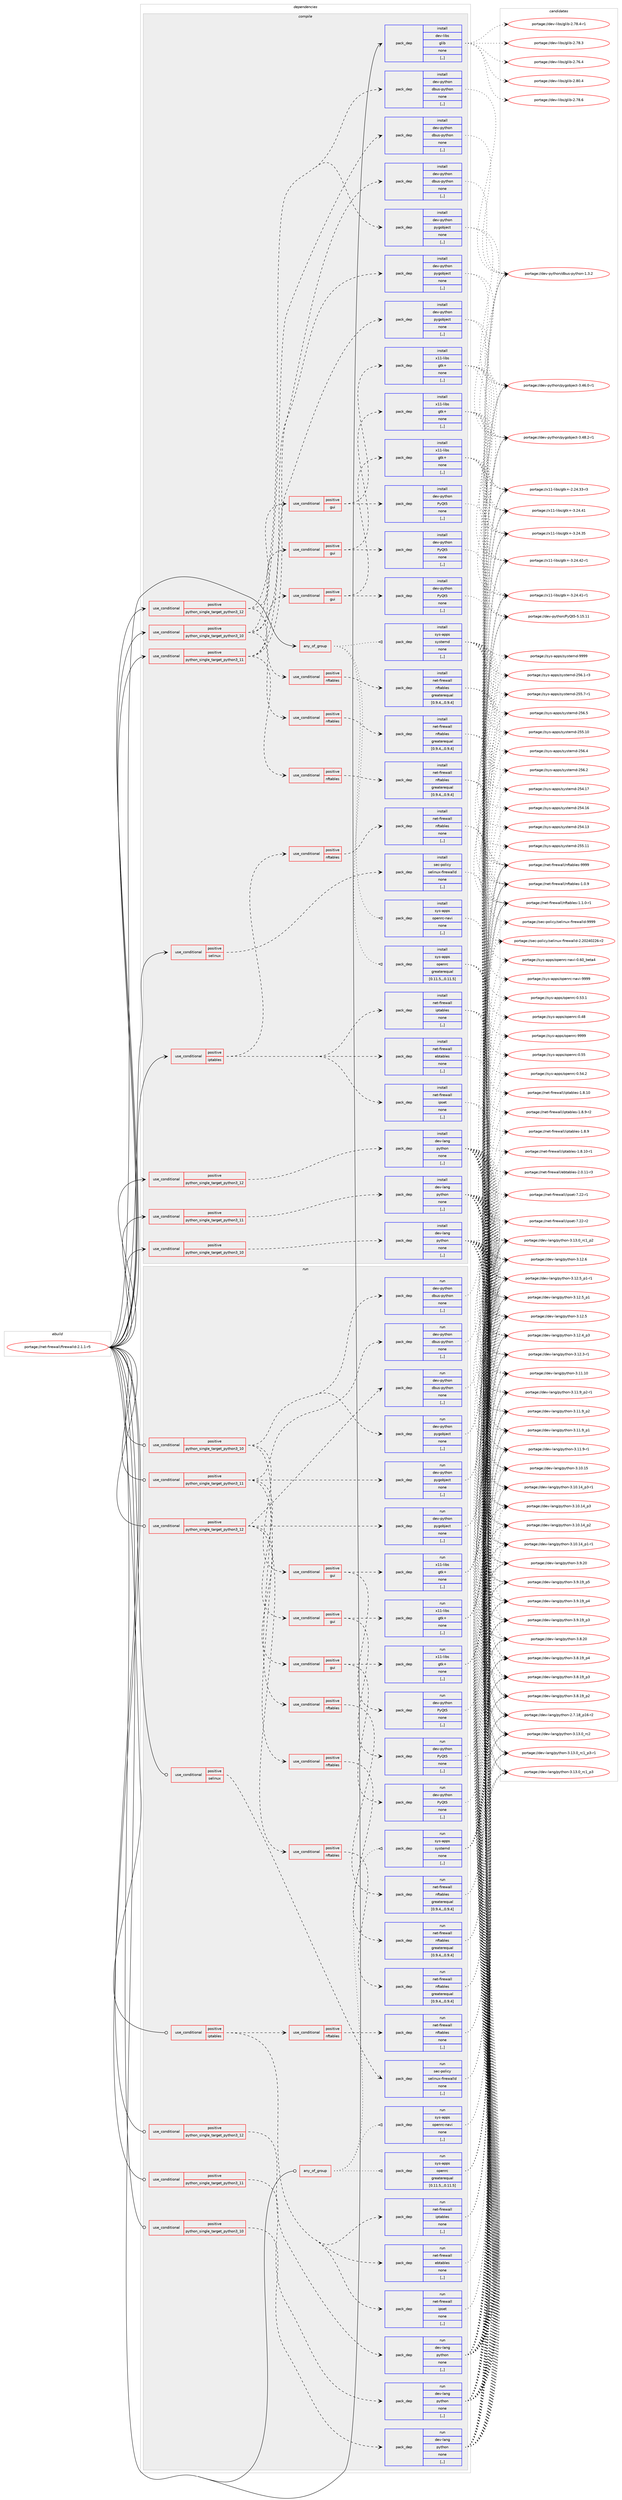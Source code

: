 digraph prolog {

# *************
# Graph options
# *************

newrank=true;
concentrate=true;
compound=true;
graph [rankdir=LR,fontname=Helvetica,fontsize=10,ranksep=1.5];#, ranksep=2.5, nodesep=0.2];
edge  [arrowhead=vee];
node  [fontname=Helvetica,fontsize=10];

# **********
# The ebuild
# **********

subgraph cluster_leftcol {
color=gray;
label=<<i>ebuild</i>>;
id [label="portage://net-firewall/firewalld-2.1.1-r5", color=red, width=4, href="../net-firewall/firewalld-2.1.1-r5.svg"];
}

# ****************
# The dependencies
# ****************

subgraph cluster_midcol {
color=gray;
label=<<i>dependencies</i>>;
subgraph cluster_compile {
fillcolor="#eeeeee";
style=filled;
label=<<i>compile</i>>;
subgraph any5949 {
dependency858964 [label=<<TABLE BORDER="0" CELLBORDER="1" CELLSPACING="0" CELLPADDING="4"><TR><TD CELLPADDING="10">any_of_group</TD></TR></TABLE>>, shape=none, color=red];subgraph pack628165 {
dependency858965 [label=<<TABLE BORDER="0" CELLBORDER="1" CELLSPACING="0" CELLPADDING="4" WIDTH="220"><TR><TD ROWSPAN="6" CELLPADDING="30">pack_dep</TD></TR><TR><TD WIDTH="110">install</TD></TR><TR><TD>sys-apps</TD></TR><TR><TD>openrc</TD></TR><TR><TD>greaterequal</TD></TR><TR><TD>[0.11.5,,,0.11.5]</TD></TR></TABLE>>, shape=none, color=blue];
}
dependency858964:e -> dependency858965:w [weight=20,style="dotted",arrowhead="oinv"];
subgraph pack628166 {
dependency858966 [label=<<TABLE BORDER="0" CELLBORDER="1" CELLSPACING="0" CELLPADDING="4" WIDTH="220"><TR><TD ROWSPAN="6" CELLPADDING="30">pack_dep</TD></TR><TR><TD WIDTH="110">install</TD></TR><TR><TD>sys-apps</TD></TR><TR><TD>openrc-navi</TD></TR><TR><TD>none</TD></TR><TR><TD>[,,]</TD></TR></TABLE>>, shape=none, color=blue];
}
dependency858964:e -> dependency858966:w [weight=20,style="dotted",arrowhead="oinv"];
subgraph pack628167 {
dependency858967 [label=<<TABLE BORDER="0" CELLBORDER="1" CELLSPACING="0" CELLPADDING="4" WIDTH="220"><TR><TD ROWSPAN="6" CELLPADDING="30">pack_dep</TD></TR><TR><TD WIDTH="110">install</TD></TR><TR><TD>sys-apps</TD></TR><TR><TD>systemd</TD></TR><TR><TD>none</TD></TR><TR><TD>[,,]</TD></TR></TABLE>>, shape=none, color=blue];
}
dependency858964:e -> dependency858967:w [weight=20,style="dotted",arrowhead="oinv"];
}
id:e -> dependency858964:w [weight=20,style="solid",arrowhead="vee"];
subgraph cond224441 {
dependency858968 [label=<<TABLE BORDER="0" CELLBORDER="1" CELLSPACING="0" CELLPADDING="4"><TR><TD ROWSPAN="3" CELLPADDING="10">use_conditional</TD></TR><TR><TD>positive</TD></TR><TR><TD>iptables</TD></TR></TABLE>>, shape=none, color=red];
subgraph pack628168 {
dependency858969 [label=<<TABLE BORDER="0" CELLBORDER="1" CELLSPACING="0" CELLPADDING="4" WIDTH="220"><TR><TD ROWSPAN="6" CELLPADDING="30">pack_dep</TD></TR><TR><TD WIDTH="110">install</TD></TR><TR><TD>net-firewall</TD></TR><TR><TD>iptables</TD></TR><TR><TD>none</TD></TR><TR><TD>[,,]</TD></TR></TABLE>>, shape=none, color=blue];
}
dependency858968:e -> dependency858969:w [weight=20,style="dashed",arrowhead="vee"];
subgraph pack628169 {
dependency858970 [label=<<TABLE BORDER="0" CELLBORDER="1" CELLSPACING="0" CELLPADDING="4" WIDTH="220"><TR><TD ROWSPAN="6" CELLPADDING="30">pack_dep</TD></TR><TR><TD WIDTH="110">install</TD></TR><TR><TD>net-firewall</TD></TR><TR><TD>ebtables</TD></TR><TR><TD>none</TD></TR><TR><TD>[,,]</TD></TR></TABLE>>, shape=none, color=blue];
}
dependency858968:e -> dependency858970:w [weight=20,style="dashed",arrowhead="vee"];
subgraph pack628170 {
dependency858971 [label=<<TABLE BORDER="0" CELLBORDER="1" CELLSPACING="0" CELLPADDING="4" WIDTH="220"><TR><TD ROWSPAN="6" CELLPADDING="30">pack_dep</TD></TR><TR><TD WIDTH="110">install</TD></TR><TR><TD>net-firewall</TD></TR><TR><TD>ipset</TD></TR><TR><TD>none</TD></TR><TR><TD>[,,]</TD></TR></TABLE>>, shape=none, color=blue];
}
dependency858968:e -> dependency858971:w [weight=20,style="dashed",arrowhead="vee"];
subgraph cond224442 {
dependency858972 [label=<<TABLE BORDER="0" CELLBORDER="1" CELLSPACING="0" CELLPADDING="4"><TR><TD ROWSPAN="3" CELLPADDING="10">use_conditional</TD></TR><TR><TD>positive</TD></TR><TR><TD>nftables</TD></TR></TABLE>>, shape=none, color=red];
subgraph pack628171 {
dependency858973 [label=<<TABLE BORDER="0" CELLBORDER="1" CELLSPACING="0" CELLPADDING="4" WIDTH="220"><TR><TD ROWSPAN="6" CELLPADDING="30">pack_dep</TD></TR><TR><TD WIDTH="110">install</TD></TR><TR><TD>net-firewall</TD></TR><TR><TD>nftables</TD></TR><TR><TD>none</TD></TR><TR><TD>[,,]</TD></TR></TABLE>>, shape=none, color=blue];
}
dependency858972:e -> dependency858973:w [weight=20,style="dashed",arrowhead="vee"];
}
dependency858968:e -> dependency858972:w [weight=20,style="dashed",arrowhead="vee"];
}
id:e -> dependency858968:w [weight=20,style="solid",arrowhead="vee"];
subgraph cond224443 {
dependency858974 [label=<<TABLE BORDER="0" CELLBORDER="1" CELLSPACING="0" CELLPADDING="4"><TR><TD ROWSPAN="3" CELLPADDING="10">use_conditional</TD></TR><TR><TD>positive</TD></TR><TR><TD>python_single_target_python3_10</TD></TR></TABLE>>, shape=none, color=red];
subgraph pack628172 {
dependency858975 [label=<<TABLE BORDER="0" CELLBORDER="1" CELLSPACING="0" CELLPADDING="4" WIDTH="220"><TR><TD ROWSPAN="6" CELLPADDING="30">pack_dep</TD></TR><TR><TD WIDTH="110">install</TD></TR><TR><TD>dev-lang</TD></TR><TR><TD>python</TD></TR><TR><TD>none</TD></TR><TR><TD>[,,]</TD></TR></TABLE>>, shape=none, color=blue];
}
dependency858974:e -> dependency858975:w [weight=20,style="dashed",arrowhead="vee"];
}
id:e -> dependency858974:w [weight=20,style="solid",arrowhead="vee"];
subgraph cond224444 {
dependency858976 [label=<<TABLE BORDER="0" CELLBORDER="1" CELLSPACING="0" CELLPADDING="4"><TR><TD ROWSPAN="3" CELLPADDING="10">use_conditional</TD></TR><TR><TD>positive</TD></TR><TR><TD>python_single_target_python3_10</TD></TR></TABLE>>, shape=none, color=red];
subgraph pack628173 {
dependency858977 [label=<<TABLE BORDER="0" CELLBORDER="1" CELLSPACING="0" CELLPADDING="4" WIDTH="220"><TR><TD ROWSPAN="6" CELLPADDING="30">pack_dep</TD></TR><TR><TD WIDTH="110">install</TD></TR><TR><TD>dev-python</TD></TR><TR><TD>dbus-python</TD></TR><TR><TD>none</TD></TR><TR><TD>[,,]</TD></TR></TABLE>>, shape=none, color=blue];
}
dependency858976:e -> dependency858977:w [weight=20,style="dashed",arrowhead="vee"];
subgraph pack628174 {
dependency858978 [label=<<TABLE BORDER="0" CELLBORDER="1" CELLSPACING="0" CELLPADDING="4" WIDTH="220"><TR><TD ROWSPAN="6" CELLPADDING="30">pack_dep</TD></TR><TR><TD WIDTH="110">install</TD></TR><TR><TD>dev-python</TD></TR><TR><TD>pygobject</TD></TR><TR><TD>none</TD></TR><TR><TD>[,,]</TD></TR></TABLE>>, shape=none, color=blue];
}
dependency858976:e -> dependency858978:w [weight=20,style="dashed",arrowhead="vee"];
subgraph cond224445 {
dependency858979 [label=<<TABLE BORDER="0" CELLBORDER="1" CELLSPACING="0" CELLPADDING="4"><TR><TD ROWSPAN="3" CELLPADDING="10">use_conditional</TD></TR><TR><TD>positive</TD></TR><TR><TD>gui</TD></TR></TABLE>>, shape=none, color=red];
subgraph pack628175 {
dependency858980 [label=<<TABLE BORDER="0" CELLBORDER="1" CELLSPACING="0" CELLPADDING="4" WIDTH="220"><TR><TD ROWSPAN="6" CELLPADDING="30">pack_dep</TD></TR><TR><TD WIDTH="110">install</TD></TR><TR><TD>x11-libs</TD></TR><TR><TD>gtk+</TD></TR><TR><TD>none</TD></TR><TR><TD>[,,]</TD></TR></TABLE>>, shape=none, color=blue];
}
dependency858979:e -> dependency858980:w [weight=20,style="dashed",arrowhead="vee"];
subgraph pack628176 {
dependency858981 [label=<<TABLE BORDER="0" CELLBORDER="1" CELLSPACING="0" CELLPADDING="4" WIDTH="220"><TR><TD ROWSPAN="6" CELLPADDING="30">pack_dep</TD></TR><TR><TD WIDTH="110">install</TD></TR><TR><TD>dev-python</TD></TR><TR><TD>PyQt5</TD></TR><TR><TD>none</TD></TR><TR><TD>[,,]</TD></TR></TABLE>>, shape=none, color=blue];
}
dependency858979:e -> dependency858981:w [weight=20,style="dashed",arrowhead="vee"];
}
dependency858976:e -> dependency858979:w [weight=20,style="dashed",arrowhead="vee"];
subgraph cond224446 {
dependency858982 [label=<<TABLE BORDER="0" CELLBORDER="1" CELLSPACING="0" CELLPADDING="4"><TR><TD ROWSPAN="3" CELLPADDING="10">use_conditional</TD></TR><TR><TD>positive</TD></TR><TR><TD>nftables</TD></TR></TABLE>>, shape=none, color=red];
subgraph pack628177 {
dependency858983 [label=<<TABLE BORDER="0" CELLBORDER="1" CELLSPACING="0" CELLPADDING="4" WIDTH="220"><TR><TD ROWSPAN="6" CELLPADDING="30">pack_dep</TD></TR><TR><TD WIDTH="110">install</TD></TR><TR><TD>net-firewall</TD></TR><TR><TD>nftables</TD></TR><TR><TD>greaterequal</TD></TR><TR><TD>[0.9.4,,,0.9.4]</TD></TR></TABLE>>, shape=none, color=blue];
}
dependency858982:e -> dependency858983:w [weight=20,style="dashed",arrowhead="vee"];
}
dependency858976:e -> dependency858982:w [weight=20,style="dashed",arrowhead="vee"];
}
id:e -> dependency858976:w [weight=20,style="solid",arrowhead="vee"];
subgraph cond224447 {
dependency858984 [label=<<TABLE BORDER="0" CELLBORDER="1" CELLSPACING="0" CELLPADDING="4"><TR><TD ROWSPAN="3" CELLPADDING="10">use_conditional</TD></TR><TR><TD>positive</TD></TR><TR><TD>python_single_target_python3_11</TD></TR></TABLE>>, shape=none, color=red];
subgraph pack628178 {
dependency858985 [label=<<TABLE BORDER="0" CELLBORDER="1" CELLSPACING="0" CELLPADDING="4" WIDTH="220"><TR><TD ROWSPAN="6" CELLPADDING="30">pack_dep</TD></TR><TR><TD WIDTH="110">install</TD></TR><TR><TD>dev-lang</TD></TR><TR><TD>python</TD></TR><TR><TD>none</TD></TR><TR><TD>[,,]</TD></TR></TABLE>>, shape=none, color=blue];
}
dependency858984:e -> dependency858985:w [weight=20,style="dashed",arrowhead="vee"];
}
id:e -> dependency858984:w [weight=20,style="solid",arrowhead="vee"];
subgraph cond224448 {
dependency858986 [label=<<TABLE BORDER="0" CELLBORDER="1" CELLSPACING="0" CELLPADDING="4"><TR><TD ROWSPAN="3" CELLPADDING="10">use_conditional</TD></TR><TR><TD>positive</TD></TR><TR><TD>python_single_target_python3_11</TD></TR></TABLE>>, shape=none, color=red];
subgraph pack628179 {
dependency858987 [label=<<TABLE BORDER="0" CELLBORDER="1" CELLSPACING="0" CELLPADDING="4" WIDTH="220"><TR><TD ROWSPAN="6" CELLPADDING="30">pack_dep</TD></TR><TR><TD WIDTH="110">install</TD></TR><TR><TD>dev-python</TD></TR><TR><TD>dbus-python</TD></TR><TR><TD>none</TD></TR><TR><TD>[,,]</TD></TR></TABLE>>, shape=none, color=blue];
}
dependency858986:e -> dependency858987:w [weight=20,style="dashed",arrowhead="vee"];
subgraph pack628180 {
dependency858988 [label=<<TABLE BORDER="0" CELLBORDER="1" CELLSPACING="0" CELLPADDING="4" WIDTH="220"><TR><TD ROWSPAN="6" CELLPADDING="30">pack_dep</TD></TR><TR><TD WIDTH="110">install</TD></TR><TR><TD>dev-python</TD></TR><TR><TD>pygobject</TD></TR><TR><TD>none</TD></TR><TR><TD>[,,]</TD></TR></TABLE>>, shape=none, color=blue];
}
dependency858986:e -> dependency858988:w [weight=20,style="dashed",arrowhead="vee"];
subgraph cond224449 {
dependency858989 [label=<<TABLE BORDER="0" CELLBORDER="1" CELLSPACING="0" CELLPADDING="4"><TR><TD ROWSPAN="3" CELLPADDING="10">use_conditional</TD></TR><TR><TD>positive</TD></TR><TR><TD>gui</TD></TR></TABLE>>, shape=none, color=red];
subgraph pack628181 {
dependency858990 [label=<<TABLE BORDER="0" CELLBORDER="1" CELLSPACING="0" CELLPADDING="4" WIDTH="220"><TR><TD ROWSPAN="6" CELLPADDING="30">pack_dep</TD></TR><TR><TD WIDTH="110">install</TD></TR><TR><TD>x11-libs</TD></TR><TR><TD>gtk+</TD></TR><TR><TD>none</TD></TR><TR><TD>[,,]</TD></TR></TABLE>>, shape=none, color=blue];
}
dependency858989:e -> dependency858990:w [weight=20,style="dashed",arrowhead="vee"];
subgraph pack628182 {
dependency858991 [label=<<TABLE BORDER="0" CELLBORDER="1" CELLSPACING="0" CELLPADDING="4" WIDTH="220"><TR><TD ROWSPAN="6" CELLPADDING="30">pack_dep</TD></TR><TR><TD WIDTH="110">install</TD></TR><TR><TD>dev-python</TD></TR><TR><TD>PyQt5</TD></TR><TR><TD>none</TD></TR><TR><TD>[,,]</TD></TR></TABLE>>, shape=none, color=blue];
}
dependency858989:e -> dependency858991:w [weight=20,style="dashed",arrowhead="vee"];
}
dependency858986:e -> dependency858989:w [weight=20,style="dashed",arrowhead="vee"];
subgraph cond224450 {
dependency858992 [label=<<TABLE BORDER="0" CELLBORDER="1" CELLSPACING="0" CELLPADDING="4"><TR><TD ROWSPAN="3" CELLPADDING="10">use_conditional</TD></TR><TR><TD>positive</TD></TR><TR><TD>nftables</TD></TR></TABLE>>, shape=none, color=red];
subgraph pack628183 {
dependency858993 [label=<<TABLE BORDER="0" CELLBORDER="1" CELLSPACING="0" CELLPADDING="4" WIDTH="220"><TR><TD ROWSPAN="6" CELLPADDING="30">pack_dep</TD></TR><TR><TD WIDTH="110">install</TD></TR><TR><TD>net-firewall</TD></TR><TR><TD>nftables</TD></TR><TR><TD>greaterequal</TD></TR><TR><TD>[0.9.4,,,0.9.4]</TD></TR></TABLE>>, shape=none, color=blue];
}
dependency858992:e -> dependency858993:w [weight=20,style="dashed",arrowhead="vee"];
}
dependency858986:e -> dependency858992:w [weight=20,style="dashed",arrowhead="vee"];
}
id:e -> dependency858986:w [weight=20,style="solid",arrowhead="vee"];
subgraph cond224451 {
dependency858994 [label=<<TABLE BORDER="0" CELLBORDER="1" CELLSPACING="0" CELLPADDING="4"><TR><TD ROWSPAN="3" CELLPADDING="10">use_conditional</TD></TR><TR><TD>positive</TD></TR><TR><TD>python_single_target_python3_12</TD></TR></TABLE>>, shape=none, color=red];
subgraph pack628184 {
dependency858995 [label=<<TABLE BORDER="0" CELLBORDER="1" CELLSPACING="0" CELLPADDING="4" WIDTH="220"><TR><TD ROWSPAN="6" CELLPADDING="30">pack_dep</TD></TR><TR><TD WIDTH="110">install</TD></TR><TR><TD>dev-lang</TD></TR><TR><TD>python</TD></TR><TR><TD>none</TD></TR><TR><TD>[,,]</TD></TR></TABLE>>, shape=none, color=blue];
}
dependency858994:e -> dependency858995:w [weight=20,style="dashed",arrowhead="vee"];
}
id:e -> dependency858994:w [weight=20,style="solid",arrowhead="vee"];
subgraph cond224452 {
dependency858996 [label=<<TABLE BORDER="0" CELLBORDER="1" CELLSPACING="0" CELLPADDING="4"><TR><TD ROWSPAN="3" CELLPADDING="10">use_conditional</TD></TR><TR><TD>positive</TD></TR><TR><TD>python_single_target_python3_12</TD></TR></TABLE>>, shape=none, color=red];
subgraph pack628185 {
dependency858997 [label=<<TABLE BORDER="0" CELLBORDER="1" CELLSPACING="0" CELLPADDING="4" WIDTH="220"><TR><TD ROWSPAN="6" CELLPADDING="30">pack_dep</TD></TR><TR><TD WIDTH="110">install</TD></TR><TR><TD>dev-python</TD></TR><TR><TD>dbus-python</TD></TR><TR><TD>none</TD></TR><TR><TD>[,,]</TD></TR></TABLE>>, shape=none, color=blue];
}
dependency858996:e -> dependency858997:w [weight=20,style="dashed",arrowhead="vee"];
subgraph pack628186 {
dependency858998 [label=<<TABLE BORDER="0" CELLBORDER="1" CELLSPACING="0" CELLPADDING="4" WIDTH="220"><TR><TD ROWSPAN="6" CELLPADDING="30">pack_dep</TD></TR><TR><TD WIDTH="110">install</TD></TR><TR><TD>dev-python</TD></TR><TR><TD>pygobject</TD></TR><TR><TD>none</TD></TR><TR><TD>[,,]</TD></TR></TABLE>>, shape=none, color=blue];
}
dependency858996:e -> dependency858998:w [weight=20,style="dashed",arrowhead="vee"];
subgraph cond224453 {
dependency858999 [label=<<TABLE BORDER="0" CELLBORDER="1" CELLSPACING="0" CELLPADDING="4"><TR><TD ROWSPAN="3" CELLPADDING="10">use_conditional</TD></TR><TR><TD>positive</TD></TR><TR><TD>gui</TD></TR></TABLE>>, shape=none, color=red];
subgraph pack628187 {
dependency859000 [label=<<TABLE BORDER="0" CELLBORDER="1" CELLSPACING="0" CELLPADDING="4" WIDTH="220"><TR><TD ROWSPAN="6" CELLPADDING="30">pack_dep</TD></TR><TR><TD WIDTH="110">install</TD></TR><TR><TD>x11-libs</TD></TR><TR><TD>gtk+</TD></TR><TR><TD>none</TD></TR><TR><TD>[,,]</TD></TR></TABLE>>, shape=none, color=blue];
}
dependency858999:e -> dependency859000:w [weight=20,style="dashed",arrowhead="vee"];
subgraph pack628188 {
dependency859001 [label=<<TABLE BORDER="0" CELLBORDER="1" CELLSPACING="0" CELLPADDING="4" WIDTH="220"><TR><TD ROWSPAN="6" CELLPADDING="30">pack_dep</TD></TR><TR><TD WIDTH="110">install</TD></TR><TR><TD>dev-python</TD></TR><TR><TD>PyQt5</TD></TR><TR><TD>none</TD></TR><TR><TD>[,,]</TD></TR></TABLE>>, shape=none, color=blue];
}
dependency858999:e -> dependency859001:w [weight=20,style="dashed",arrowhead="vee"];
}
dependency858996:e -> dependency858999:w [weight=20,style="dashed",arrowhead="vee"];
subgraph cond224454 {
dependency859002 [label=<<TABLE BORDER="0" CELLBORDER="1" CELLSPACING="0" CELLPADDING="4"><TR><TD ROWSPAN="3" CELLPADDING="10">use_conditional</TD></TR><TR><TD>positive</TD></TR><TR><TD>nftables</TD></TR></TABLE>>, shape=none, color=red];
subgraph pack628189 {
dependency859003 [label=<<TABLE BORDER="0" CELLBORDER="1" CELLSPACING="0" CELLPADDING="4" WIDTH="220"><TR><TD ROWSPAN="6" CELLPADDING="30">pack_dep</TD></TR><TR><TD WIDTH="110">install</TD></TR><TR><TD>net-firewall</TD></TR><TR><TD>nftables</TD></TR><TR><TD>greaterequal</TD></TR><TR><TD>[0.9.4,,,0.9.4]</TD></TR></TABLE>>, shape=none, color=blue];
}
dependency859002:e -> dependency859003:w [weight=20,style="dashed",arrowhead="vee"];
}
dependency858996:e -> dependency859002:w [weight=20,style="dashed",arrowhead="vee"];
}
id:e -> dependency858996:w [weight=20,style="solid",arrowhead="vee"];
subgraph cond224455 {
dependency859004 [label=<<TABLE BORDER="0" CELLBORDER="1" CELLSPACING="0" CELLPADDING="4"><TR><TD ROWSPAN="3" CELLPADDING="10">use_conditional</TD></TR><TR><TD>positive</TD></TR><TR><TD>selinux</TD></TR></TABLE>>, shape=none, color=red];
subgraph pack628190 {
dependency859005 [label=<<TABLE BORDER="0" CELLBORDER="1" CELLSPACING="0" CELLPADDING="4" WIDTH="220"><TR><TD ROWSPAN="6" CELLPADDING="30">pack_dep</TD></TR><TR><TD WIDTH="110">install</TD></TR><TR><TD>sec-policy</TD></TR><TR><TD>selinux-firewalld</TD></TR><TR><TD>none</TD></TR><TR><TD>[,,]</TD></TR></TABLE>>, shape=none, color=blue];
}
dependency859004:e -> dependency859005:w [weight=20,style="dashed",arrowhead="vee"];
}
id:e -> dependency859004:w [weight=20,style="solid",arrowhead="vee"];
subgraph pack628191 {
dependency859006 [label=<<TABLE BORDER="0" CELLBORDER="1" CELLSPACING="0" CELLPADDING="4" WIDTH="220"><TR><TD ROWSPAN="6" CELLPADDING="30">pack_dep</TD></TR><TR><TD WIDTH="110">install</TD></TR><TR><TD>dev-libs</TD></TR><TR><TD>glib</TD></TR><TR><TD>none</TD></TR><TR><TD>[,,]</TD></TR></TABLE>>, shape=none, color=blue];
}
id:e -> dependency859006:w [weight=20,style="solid",arrowhead="vee"];
}
subgraph cluster_compileandrun {
fillcolor="#eeeeee";
style=filled;
label=<<i>compile and run</i>>;
}
subgraph cluster_run {
fillcolor="#eeeeee";
style=filled;
label=<<i>run</i>>;
subgraph any5950 {
dependency859007 [label=<<TABLE BORDER="0" CELLBORDER="1" CELLSPACING="0" CELLPADDING="4"><TR><TD CELLPADDING="10">any_of_group</TD></TR></TABLE>>, shape=none, color=red];subgraph pack628192 {
dependency859008 [label=<<TABLE BORDER="0" CELLBORDER="1" CELLSPACING="0" CELLPADDING="4" WIDTH="220"><TR><TD ROWSPAN="6" CELLPADDING="30">pack_dep</TD></TR><TR><TD WIDTH="110">run</TD></TR><TR><TD>sys-apps</TD></TR><TR><TD>openrc</TD></TR><TR><TD>greaterequal</TD></TR><TR><TD>[0.11.5,,,0.11.5]</TD></TR></TABLE>>, shape=none, color=blue];
}
dependency859007:e -> dependency859008:w [weight=20,style="dotted",arrowhead="oinv"];
subgraph pack628193 {
dependency859009 [label=<<TABLE BORDER="0" CELLBORDER="1" CELLSPACING="0" CELLPADDING="4" WIDTH="220"><TR><TD ROWSPAN="6" CELLPADDING="30">pack_dep</TD></TR><TR><TD WIDTH="110">run</TD></TR><TR><TD>sys-apps</TD></TR><TR><TD>openrc-navi</TD></TR><TR><TD>none</TD></TR><TR><TD>[,,]</TD></TR></TABLE>>, shape=none, color=blue];
}
dependency859007:e -> dependency859009:w [weight=20,style="dotted",arrowhead="oinv"];
subgraph pack628194 {
dependency859010 [label=<<TABLE BORDER="0" CELLBORDER="1" CELLSPACING="0" CELLPADDING="4" WIDTH="220"><TR><TD ROWSPAN="6" CELLPADDING="30">pack_dep</TD></TR><TR><TD WIDTH="110">run</TD></TR><TR><TD>sys-apps</TD></TR><TR><TD>systemd</TD></TR><TR><TD>none</TD></TR><TR><TD>[,,]</TD></TR></TABLE>>, shape=none, color=blue];
}
dependency859007:e -> dependency859010:w [weight=20,style="dotted",arrowhead="oinv"];
}
id:e -> dependency859007:w [weight=20,style="solid",arrowhead="odot"];
subgraph cond224456 {
dependency859011 [label=<<TABLE BORDER="0" CELLBORDER="1" CELLSPACING="0" CELLPADDING="4"><TR><TD ROWSPAN="3" CELLPADDING="10">use_conditional</TD></TR><TR><TD>positive</TD></TR><TR><TD>iptables</TD></TR></TABLE>>, shape=none, color=red];
subgraph pack628195 {
dependency859012 [label=<<TABLE BORDER="0" CELLBORDER="1" CELLSPACING="0" CELLPADDING="4" WIDTH="220"><TR><TD ROWSPAN="6" CELLPADDING="30">pack_dep</TD></TR><TR><TD WIDTH="110">run</TD></TR><TR><TD>net-firewall</TD></TR><TR><TD>iptables</TD></TR><TR><TD>none</TD></TR><TR><TD>[,,]</TD></TR></TABLE>>, shape=none, color=blue];
}
dependency859011:e -> dependency859012:w [weight=20,style="dashed",arrowhead="vee"];
subgraph pack628196 {
dependency859013 [label=<<TABLE BORDER="0" CELLBORDER="1" CELLSPACING="0" CELLPADDING="4" WIDTH="220"><TR><TD ROWSPAN="6" CELLPADDING="30">pack_dep</TD></TR><TR><TD WIDTH="110">run</TD></TR><TR><TD>net-firewall</TD></TR><TR><TD>ebtables</TD></TR><TR><TD>none</TD></TR><TR><TD>[,,]</TD></TR></TABLE>>, shape=none, color=blue];
}
dependency859011:e -> dependency859013:w [weight=20,style="dashed",arrowhead="vee"];
subgraph pack628197 {
dependency859014 [label=<<TABLE BORDER="0" CELLBORDER="1" CELLSPACING="0" CELLPADDING="4" WIDTH="220"><TR><TD ROWSPAN="6" CELLPADDING="30">pack_dep</TD></TR><TR><TD WIDTH="110">run</TD></TR><TR><TD>net-firewall</TD></TR><TR><TD>ipset</TD></TR><TR><TD>none</TD></TR><TR><TD>[,,]</TD></TR></TABLE>>, shape=none, color=blue];
}
dependency859011:e -> dependency859014:w [weight=20,style="dashed",arrowhead="vee"];
subgraph cond224457 {
dependency859015 [label=<<TABLE BORDER="0" CELLBORDER="1" CELLSPACING="0" CELLPADDING="4"><TR><TD ROWSPAN="3" CELLPADDING="10">use_conditional</TD></TR><TR><TD>positive</TD></TR><TR><TD>nftables</TD></TR></TABLE>>, shape=none, color=red];
subgraph pack628198 {
dependency859016 [label=<<TABLE BORDER="0" CELLBORDER="1" CELLSPACING="0" CELLPADDING="4" WIDTH="220"><TR><TD ROWSPAN="6" CELLPADDING="30">pack_dep</TD></TR><TR><TD WIDTH="110">run</TD></TR><TR><TD>net-firewall</TD></TR><TR><TD>nftables</TD></TR><TR><TD>none</TD></TR><TR><TD>[,,]</TD></TR></TABLE>>, shape=none, color=blue];
}
dependency859015:e -> dependency859016:w [weight=20,style="dashed",arrowhead="vee"];
}
dependency859011:e -> dependency859015:w [weight=20,style="dashed",arrowhead="vee"];
}
id:e -> dependency859011:w [weight=20,style="solid",arrowhead="odot"];
subgraph cond224458 {
dependency859017 [label=<<TABLE BORDER="0" CELLBORDER="1" CELLSPACING="0" CELLPADDING="4"><TR><TD ROWSPAN="3" CELLPADDING="10">use_conditional</TD></TR><TR><TD>positive</TD></TR><TR><TD>python_single_target_python3_10</TD></TR></TABLE>>, shape=none, color=red];
subgraph pack628199 {
dependency859018 [label=<<TABLE BORDER="0" CELLBORDER="1" CELLSPACING="0" CELLPADDING="4" WIDTH="220"><TR><TD ROWSPAN="6" CELLPADDING="30">pack_dep</TD></TR><TR><TD WIDTH="110">run</TD></TR><TR><TD>dev-lang</TD></TR><TR><TD>python</TD></TR><TR><TD>none</TD></TR><TR><TD>[,,]</TD></TR></TABLE>>, shape=none, color=blue];
}
dependency859017:e -> dependency859018:w [weight=20,style="dashed",arrowhead="vee"];
}
id:e -> dependency859017:w [weight=20,style="solid",arrowhead="odot"];
subgraph cond224459 {
dependency859019 [label=<<TABLE BORDER="0" CELLBORDER="1" CELLSPACING="0" CELLPADDING="4"><TR><TD ROWSPAN="3" CELLPADDING="10">use_conditional</TD></TR><TR><TD>positive</TD></TR><TR><TD>python_single_target_python3_10</TD></TR></TABLE>>, shape=none, color=red];
subgraph pack628200 {
dependency859020 [label=<<TABLE BORDER="0" CELLBORDER="1" CELLSPACING="0" CELLPADDING="4" WIDTH="220"><TR><TD ROWSPAN="6" CELLPADDING="30">pack_dep</TD></TR><TR><TD WIDTH="110">run</TD></TR><TR><TD>dev-python</TD></TR><TR><TD>dbus-python</TD></TR><TR><TD>none</TD></TR><TR><TD>[,,]</TD></TR></TABLE>>, shape=none, color=blue];
}
dependency859019:e -> dependency859020:w [weight=20,style="dashed",arrowhead="vee"];
subgraph pack628201 {
dependency859021 [label=<<TABLE BORDER="0" CELLBORDER="1" CELLSPACING="0" CELLPADDING="4" WIDTH="220"><TR><TD ROWSPAN="6" CELLPADDING="30">pack_dep</TD></TR><TR><TD WIDTH="110">run</TD></TR><TR><TD>dev-python</TD></TR><TR><TD>pygobject</TD></TR><TR><TD>none</TD></TR><TR><TD>[,,]</TD></TR></TABLE>>, shape=none, color=blue];
}
dependency859019:e -> dependency859021:w [weight=20,style="dashed",arrowhead="vee"];
subgraph cond224460 {
dependency859022 [label=<<TABLE BORDER="0" CELLBORDER="1" CELLSPACING="0" CELLPADDING="4"><TR><TD ROWSPAN="3" CELLPADDING="10">use_conditional</TD></TR><TR><TD>positive</TD></TR><TR><TD>gui</TD></TR></TABLE>>, shape=none, color=red];
subgraph pack628202 {
dependency859023 [label=<<TABLE BORDER="0" CELLBORDER="1" CELLSPACING="0" CELLPADDING="4" WIDTH="220"><TR><TD ROWSPAN="6" CELLPADDING="30">pack_dep</TD></TR><TR><TD WIDTH="110">run</TD></TR><TR><TD>x11-libs</TD></TR><TR><TD>gtk+</TD></TR><TR><TD>none</TD></TR><TR><TD>[,,]</TD></TR></TABLE>>, shape=none, color=blue];
}
dependency859022:e -> dependency859023:w [weight=20,style="dashed",arrowhead="vee"];
subgraph pack628203 {
dependency859024 [label=<<TABLE BORDER="0" CELLBORDER="1" CELLSPACING="0" CELLPADDING="4" WIDTH="220"><TR><TD ROWSPAN="6" CELLPADDING="30">pack_dep</TD></TR><TR><TD WIDTH="110">run</TD></TR><TR><TD>dev-python</TD></TR><TR><TD>PyQt5</TD></TR><TR><TD>none</TD></TR><TR><TD>[,,]</TD></TR></TABLE>>, shape=none, color=blue];
}
dependency859022:e -> dependency859024:w [weight=20,style="dashed",arrowhead="vee"];
}
dependency859019:e -> dependency859022:w [weight=20,style="dashed",arrowhead="vee"];
subgraph cond224461 {
dependency859025 [label=<<TABLE BORDER="0" CELLBORDER="1" CELLSPACING="0" CELLPADDING="4"><TR><TD ROWSPAN="3" CELLPADDING="10">use_conditional</TD></TR><TR><TD>positive</TD></TR><TR><TD>nftables</TD></TR></TABLE>>, shape=none, color=red];
subgraph pack628204 {
dependency859026 [label=<<TABLE BORDER="0" CELLBORDER="1" CELLSPACING="0" CELLPADDING="4" WIDTH="220"><TR><TD ROWSPAN="6" CELLPADDING="30">pack_dep</TD></TR><TR><TD WIDTH="110">run</TD></TR><TR><TD>net-firewall</TD></TR><TR><TD>nftables</TD></TR><TR><TD>greaterequal</TD></TR><TR><TD>[0.9.4,,,0.9.4]</TD></TR></TABLE>>, shape=none, color=blue];
}
dependency859025:e -> dependency859026:w [weight=20,style="dashed",arrowhead="vee"];
}
dependency859019:e -> dependency859025:w [weight=20,style="dashed",arrowhead="vee"];
}
id:e -> dependency859019:w [weight=20,style="solid",arrowhead="odot"];
subgraph cond224462 {
dependency859027 [label=<<TABLE BORDER="0" CELLBORDER="1" CELLSPACING="0" CELLPADDING="4"><TR><TD ROWSPAN="3" CELLPADDING="10">use_conditional</TD></TR><TR><TD>positive</TD></TR><TR><TD>python_single_target_python3_11</TD></TR></TABLE>>, shape=none, color=red];
subgraph pack628205 {
dependency859028 [label=<<TABLE BORDER="0" CELLBORDER="1" CELLSPACING="0" CELLPADDING="4" WIDTH="220"><TR><TD ROWSPAN="6" CELLPADDING="30">pack_dep</TD></TR><TR><TD WIDTH="110">run</TD></TR><TR><TD>dev-lang</TD></TR><TR><TD>python</TD></TR><TR><TD>none</TD></TR><TR><TD>[,,]</TD></TR></TABLE>>, shape=none, color=blue];
}
dependency859027:e -> dependency859028:w [weight=20,style="dashed",arrowhead="vee"];
}
id:e -> dependency859027:w [weight=20,style="solid",arrowhead="odot"];
subgraph cond224463 {
dependency859029 [label=<<TABLE BORDER="0" CELLBORDER="1" CELLSPACING="0" CELLPADDING="4"><TR><TD ROWSPAN="3" CELLPADDING="10">use_conditional</TD></TR><TR><TD>positive</TD></TR><TR><TD>python_single_target_python3_11</TD></TR></TABLE>>, shape=none, color=red];
subgraph pack628206 {
dependency859030 [label=<<TABLE BORDER="0" CELLBORDER="1" CELLSPACING="0" CELLPADDING="4" WIDTH="220"><TR><TD ROWSPAN="6" CELLPADDING="30">pack_dep</TD></TR><TR><TD WIDTH="110">run</TD></TR><TR><TD>dev-python</TD></TR><TR><TD>dbus-python</TD></TR><TR><TD>none</TD></TR><TR><TD>[,,]</TD></TR></TABLE>>, shape=none, color=blue];
}
dependency859029:e -> dependency859030:w [weight=20,style="dashed",arrowhead="vee"];
subgraph pack628207 {
dependency859031 [label=<<TABLE BORDER="0" CELLBORDER="1" CELLSPACING="0" CELLPADDING="4" WIDTH="220"><TR><TD ROWSPAN="6" CELLPADDING="30">pack_dep</TD></TR><TR><TD WIDTH="110">run</TD></TR><TR><TD>dev-python</TD></TR><TR><TD>pygobject</TD></TR><TR><TD>none</TD></TR><TR><TD>[,,]</TD></TR></TABLE>>, shape=none, color=blue];
}
dependency859029:e -> dependency859031:w [weight=20,style="dashed",arrowhead="vee"];
subgraph cond224464 {
dependency859032 [label=<<TABLE BORDER="0" CELLBORDER="1" CELLSPACING="0" CELLPADDING="4"><TR><TD ROWSPAN="3" CELLPADDING="10">use_conditional</TD></TR><TR><TD>positive</TD></TR><TR><TD>gui</TD></TR></TABLE>>, shape=none, color=red];
subgraph pack628208 {
dependency859033 [label=<<TABLE BORDER="0" CELLBORDER="1" CELLSPACING="0" CELLPADDING="4" WIDTH="220"><TR><TD ROWSPAN="6" CELLPADDING="30">pack_dep</TD></TR><TR><TD WIDTH="110">run</TD></TR><TR><TD>x11-libs</TD></TR><TR><TD>gtk+</TD></TR><TR><TD>none</TD></TR><TR><TD>[,,]</TD></TR></TABLE>>, shape=none, color=blue];
}
dependency859032:e -> dependency859033:w [weight=20,style="dashed",arrowhead="vee"];
subgraph pack628209 {
dependency859034 [label=<<TABLE BORDER="0" CELLBORDER="1" CELLSPACING="0" CELLPADDING="4" WIDTH="220"><TR><TD ROWSPAN="6" CELLPADDING="30">pack_dep</TD></TR><TR><TD WIDTH="110">run</TD></TR><TR><TD>dev-python</TD></TR><TR><TD>PyQt5</TD></TR><TR><TD>none</TD></TR><TR><TD>[,,]</TD></TR></TABLE>>, shape=none, color=blue];
}
dependency859032:e -> dependency859034:w [weight=20,style="dashed",arrowhead="vee"];
}
dependency859029:e -> dependency859032:w [weight=20,style="dashed",arrowhead="vee"];
subgraph cond224465 {
dependency859035 [label=<<TABLE BORDER="0" CELLBORDER="1" CELLSPACING="0" CELLPADDING="4"><TR><TD ROWSPAN="3" CELLPADDING="10">use_conditional</TD></TR><TR><TD>positive</TD></TR><TR><TD>nftables</TD></TR></TABLE>>, shape=none, color=red];
subgraph pack628210 {
dependency859036 [label=<<TABLE BORDER="0" CELLBORDER="1" CELLSPACING="0" CELLPADDING="4" WIDTH="220"><TR><TD ROWSPAN="6" CELLPADDING="30">pack_dep</TD></TR><TR><TD WIDTH="110">run</TD></TR><TR><TD>net-firewall</TD></TR><TR><TD>nftables</TD></TR><TR><TD>greaterequal</TD></TR><TR><TD>[0.9.4,,,0.9.4]</TD></TR></TABLE>>, shape=none, color=blue];
}
dependency859035:e -> dependency859036:w [weight=20,style="dashed",arrowhead="vee"];
}
dependency859029:e -> dependency859035:w [weight=20,style="dashed",arrowhead="vee"];
}
id:e -> dependency859029:w [weight=20,style="solid",arrowhead="odot"];
subgraph cond224466 {
dependency859037 [label=<<TABLE BORDER="0" CELLBORDER="1" CELLSPACING="0" CELLPADDING="4"><TR><TD ROWSPAN="3" CELLPADDING="10">use_conditional</TD></TR><TR><TD>positive</TD></TR><TR><TD>python_single_target_python3_12</TD></TR></TABLE>>, shape=none, color=red];
subgraph pack628211 {
dependency859038 [label=<<TABLE BORDER="0" CELLBORDER="1" CELLSPACING="0" CELLPADDING="4" WIDTH="220"><TR><TD ROWSPAN="6" CELLPADDING="30">pack_dep</TD></TR><TR><TD WIDTH="110">run</TD></TR><TR><TD>dev-lang</TD></TR><TR><TD>python</TD></TR><TR><TD>none</TD></TR><TR><TD>[,,]</TD></TR></TABLE>>, shape=none, color=blue];
}
dependency859037:e -> dependency859038:w [weight=20,style="dashed",arrowhead="vee"];
}
id:e -> dependency859037:w [weight=20,style="solid",arrowhead="odot"];
subgraph cond224467 {
dependency859039 [label=<<TABLE BORDER="0" CELLBORDER="1" CELLSPACING="0" CELLPADDING="4"><TR><TD ROWSPAN="3" CELLPADDING="10">use_conditional</TD></TR><TR><TD>positive</TD></TR><TR><TD>python_single_target_python3_12</TD></TR></TABLE>>, shape=none, color=red];
subgraph pack628212 {
dependency859040 [label=<<TABLE BORDER="0" CELLBORDER="1" CELLSPACING="0" CELLPADDING="4" WIDTH="220"><TR><TD ROWSPAN="6" CELLPADDING="30">pack_dep</TD></TR><TR><TD WIDTH="110">run</TD></TR><TR><TD>dev-python</TD></TR><TR><TD>dbus-python</TD></TR><TR><TD>none</TD></TR><TR><TD>[,,]</TD></TR></TABLE>>, shape=none, color=blue];
}
dependency859039:e -> dependency859040:w [weight=20,style="dashed",arrowhead="vee"];
subgraph pack628213 {
dependency859041 [label=<<TABLE BORDER="0" CELLBORDER="1" CELLSPACING="0" CELLPADDING="4" WIDTH="220"><TR><TD ROWSPAN="6" CELLPADDING="30">pack_dep</TD></TR><TR><TD WIDTH="110">run</TD></TR><TR><TD>dev-python</TD></TR><TR><TD>pygobject</TD></TR><TR><TD>none</TD></TR><TR><TD>[,,]</TD></TR></TABLE>>, shape=none, color=blue];
}
dependency859039:e -> dependency859041:w [weight=20,style="dashed",arrowhead="vee"];
subgraph cond224468 {
dependency859042 [label=<<TABLE BORDER="0" CELLBORDER="1" CELLSPACING="0" CELLPADDING="4"><TR><TD ROWSPAN="3" CELLPADDING="10">use_conditional</TD></TR><TR><TD>positive</TD></TR><TR><TD>gui</TD></TR></TABLE>>, shape=none, color=red];
subgraph pack628214 {
dependency859043 [label=<<TABLE BORDER="0" CELLBORDER="1" CELLSPACING="0" CELLPADDING="4" WIDTH="220"><TR><TD ROWSPAN="6" CELLPADDING="30">pack_dep</TD></TR><TR><TD WIDTH="110">run</TD></TR><TR><TD>x11-libs</TD></TR><TR><TD>gtk+</TD></TR><TR><TD>none</TD></TR><TR><TD>[,,]</TD></TR></TABLE>>, shape=none, color=blue];
}
dependency859042:e -> dependency859043:w [weight=20,style="dashed",arrowhead="vee"];
subgraph pack628215 {
dependency859044 [label=<<TABLE BORDER="0" CELLBORDER="1" CELLSPACING="0" CELLPADDING="4" WIDTH="220"><TR><TD ROWSPAN="6" CELLPADDING="30">pack_dep</TD></TR><TR><TD WIDTH="110">run</TD></TR><TR><TD>dev-python</TD></TR><TR><TD>PyQt5</TD></TR><TR><TD>none</TD></TR><TR><TD>[,,]</TD></TR></TABLE>>, shape=none, color=blue];
}
dependency859042:e -> dependency859044:w [weight=20,style="dashed",arrowhead="vee"];
}
dependency859039:e -> dependency859042:w [weight=20,style="dashed",arrowhead="vee"];
subgraph cond224469 {
dependency859045 [label=<<TABLE BORDER="0" CELLBORDER="1" CELLSPACING="0" CELLPADDING="4"><TR><TD ROWSPAN="3" CELLPADDING="10">use_conditional</TD></TR><TR><TD>positive</TD></TR><TR><TD>nftables</TD></TR></TABLE>>, shape=none, color=red];
subgraph pack628216 {
dependency859046 [label=<<TABLE BORDER="0" CELLBORDER="1" CELLSPACING="0" CELLPADDING="4" WIDTH="220"><TR><TD ROWSPAN="6" CELLPADDING="30">pack_dep</TD></TR><TR><TD WIDTH="110">run</TD></TR><TR><TD>net-firewall</TD></TR><TR><TD>nftables</TD></TR><TR><TD>greaterequal</TD></TR><TR><TD>[0.9.4,,,0.9.4]</TD></TR></TABLE>>, shape=none, color=blue];
}
dependency859045:e -> dependency859046:w [weight=20,style="dashed",arrowhead="vee"];
}
dependency859039:e -> dependency859045:w [weight=20,style="dashed",arrowhead="vee"];
}
id:e -> dependency859039:w [weight=20,style="solid",arrowhead="odot"];
subgraph cond224470 {
dependency859047 [label=<<TABLE BORDER="0" CELLBORDER="1" CELLSPACING="0" CELLPADDING="4"><TR><TD ROWSPAN="3" CELLPADDING="10">use_conditional</TD></TR><TR><TD>positive</TD></TR><TR><TD>selinux</TD></TR></TABLE>>, shape=none, color=red];
subgraph pack628217 {
dependency859048 [label=<<TABLE BORDER="0" CELLBORDER="1" CELLSPACING="0" CELLPADDING="4" WIDTH="220"><TR><TD ROWSPAN="6" CELLPADDING="30">pack_dep</TD></TR><TR><TD WIDTH="110">run</TD></TR><TR><TD>sec-policy</TD></TR><TR><TD>selinux-firewalld</TD></TR><TR><TD>none</TD></TR><TR><TD>[,,]</TD></TR></TABLE>>, shape=none, color=blue];
}
dependency859047:e -> dependency859048:w [weight=20,style="dashed",arrowhead="vee"];
}
id:e -> dependency859047:w [weight=20,style="solid",arrowhead="odot"];
}
}

# **************
# The candidates
# **************

subgraph cluster_choices {
rank=same;
color=gray;
label=<<i>candidates</i>>;

subgraph choice628165 {
color=black;
nodesep=1;
choice115121115459711211211547111112101110114994557575757 [label="portage://sys-apps/openrc-9999", color=red, width=4,href="../sys-apps/openrc-9999.svg"];
choice115121115459711211211547111112101110114994548465353 [label="portage://sys-apps/openrc-0.55", color=red, width=4,href="../sys-apps/openrc-0.55.svg"];
choice1151211154597112112115471111121011101149945484653524650 [label="portage://sys-apps/openrc-0.54.2", color=red, width=4,href="../sys-apps/openrc-0.54.2.svg"];
choice1151211154597112112115471111121011101149945484653514649 [label="portage://sys-apps/openrc-0.53.1", color=red, width=4,href="../sys-apps/openrc-0.53.1.svg"];
choice115121115459711211211547111112101110114994548465256 [label="portage://sys-apps/openrc-0.48", color=red, width=4,href="../sys-apps/openrc-0.48.svg"];
dependency858965:e -> choice115121115459711211211547111112101110114994557575757:w [style=dotted,weight="100"];
dependency858965:e -> choice115121115459711211211547111112101110114994548465353:w [style=dotted,weight="100"];
dependency858965:e -> choice1151211154597112112115471111121011101149945484653524650:w [style=dotted,weight="100"];
dependency858965:e -> choice1151211154597112112115471111121011101149945484653514649:w [style=dotted,weight="100"];
dependency858965:e -> choice115121115459711211211547111112101110114994548465256:w [style=dotted,weight="100"];
}
subgraph choice628166 {
color=black;
nodesep=1;
choice1151211154597112112115471111121011101149945110971181054557575757 [label="portage://sys-apps/openrc-navi-9999", color=red, width=4,href="../sys-apps/openrc-navi-9999.svg"];
choice115121115459711211211547111112101110114994511097118105454846544895981011169752 [label="portage://sys-apps/openrc-navi-0.60_beta4", color=red, width=4,href="../sys-apps/openrc-navi-0.60_beta4.svg"];
dependency858966:e -> choice1151211154597112112115471111121011101149945110971181054557575757:w [style=dotted,weight="100"];
dependency858966:e -> choice115121115459711211211547111112101110114994511097118105454846544895981011169752:w [style=dotted,weight="100"];
}
subgraph choice628167 {
color=black;
nodesep=1;
choice1151211154597112112115471151211151161011091004557575757 [label="portage://sys-apps/systemd-9999", color=red, width=4,href="../sys-apps/systemd-9999.svg"];
choice115121115459711211211547115121115116101109100455053544653 [label="portage://sys-apps/systemd-256.5", color=red, width=4,href="../sys-apps/systemd-256.5.svg"];
choice115121115459711211211547115121115116101109100455053544652 [label="portage://sys-apps/systemd-256.4", color=red, width=4,href="../sys-apps/systemd-256.4.svg"];
choice115121115459711211211547115121115116101109100455053544650 [label="portage://sys-apps/systemd-256.2", color=red, width=4,href="../sys-apps/systemd-256.2.svg"];
choice1151211154597112112115471151211151161011091004550535446494511451 [label="portage://sys-apps/systemd-256.1-r3", color=red, width=4,href="../sys-apps/systemd-256.1-r3.svg"];
choice11512111545971121121154711512111511610110910045505353464949 [label="portage://sys-apps/systemd-255.11", color=red, width=4,href="../sys-apps/systemd-255.11.svg"];
choice11512111545971121121154711512111511610110910045505353464948 [label="portage://sys-apps/systemd-255.10", color=red, width=4,href="../sys-apps/systemd-255.10.svg"];
choice1151211154597112112115471151211151161011091004550535346554511449 [label="portage://sys-apps/systemd-255.7-r1", color=red, width=4,href="../sys-apps/systemd-255.7-r1.svg"];
choice11512111545971121121154711512111511610110910045505352464955 [label="portage://sys-apps/systemd-254.17", color=red, width=4,href="../sys-apps/systemd-254.17.svg"];
choice11512111545971121121154711512111511610110910045505352464954 [label="portage://sys-apps/systemd-254.16", color=red, width=4,href="../sys-apps/systemd-254.16.svg"];
choice11512111545971121121154711512111511610110910045505352464951 [label="portage://sys-apps/systemd-254.13", color=red, width=4,href="../sys-apps/systemd-254.13.svg"];
dependency858967:e -> choice1151211154597112112115471151211151161011091004557575757:w [style=dotted,weight="100"];
dependency858967:e -> choice115121115459711211211547115121115116101109100455053544653:w [style=dotted,weight="100"];
dependency858967:e -> choice115121115459711211211547115121115116101109100455053544652:w [style=dotted,weight="100"];
dependency858967:e -> choice115121115459711211211547115121115116101109100455053544650:w [style=dotted,weight="100"];
dependency858967:e -> choice1151211154597112112115471151211151161011091004550535446494511451:w [style=dotted,weight="100"];
dependency858967:e -> choice11512111545971121121154711512111511610110910045505353464949:w [style=dotted,weight="100"];
dependency858967:e -> choice11512111545971121121154711512111511610110910045505353464948:w [style=dotted,weight="100"];
dependency858967:e -> choice1151211154597112112115471151211151161011091004550535346554511449:w [style=dotted,weight="100"];
dependency858967:e -> choice11512111545971121121154711512111511610110910045505352464955:w [style=dotted,weight="100"];
dependency858967:e -> choice11512111545971121121154711512111511610110910045505352464954:w [style=dotted,weight="100"];
dependency858967:e -> choice11512111545971121121154711512111511610110910045505352464951:w [style=dotted,weight="100"];
}
subgraph choice628168 {
color=black;
nodesep=1;
choice1101011164510210511410111997108108471051121169798108101115454946564649484511449 [label="portage://net-firewall/iptables-1.8.10-r1", color=red, width=4,href="../net-firewall/iptables-1.8.10-r1.svg"];
choice110101116451021051141011199710810847105112116979810810111545494656464948 [label="portage://net-firewall/iptables-1.8.10", color=red, width=4,href="../net-firewall/iptables-1.8.10.svg"];
choice11010111645102105114101119971081084710511211697981081011154549465646574511450 [label="portage://net-firewall/iptables-1.8.9-r2", color=red, width=4,href="../net-firewall/iptables-1.8.9-r2.svg"];
choice1101011164510210511410111997108108471051121169798108101115454946564657 [label="portage://net-firewall/iptables-1.8.9", color=red, width=4,href="../net-firewall/iptables-1.8.9.svg"];
dependency858969:e -> choice1101011164510210511410111997108108471051121169798108101115454946564649484511449:w [style=dotted,weight="100"];
dependency858969:e -> choice110101116451021051141011199710810847105112116979810810111545494656464948:w [style=dotted,weight="100"];
dependency858969:e -> choice11010111645102105114101119971081084710511211697981081011154549465646574511450:w [style=dotted,weight="100"];
dependency858969:e -> choice1101011164510210511410111997108108471051121169798108101115454946564657:w [style=dotted,weight="100"];
}
subgraph choice628169 {
color=black;
nodesep=1;
choice110101116451021051141011199710810847101981169798108101115455046484649494511451 [label="portage://net-firewall/ebtables-2.0.11-r3", color=red, width=4,href="../net-firewall/ebtables-2.0.11-r3.svg"];
dependency858970:e -> choice110101116451021051141011199710810847101981169798108101115455046484649494511451:w [style=dotted,weight="100"];
}
subgraph choice628170 {
color=black;
nodesep=1;
choice11010111645102105114101119971081084710511211510111645554650504511450 [label="portage://net-firewall/ipset-7.22-r2", color=red, width=4,href="../net-firewall/ipset-7.22-r2.svg"];
choice11010111645102105114101119971081084710511211510111645554650504511449 [label="portage://net-firewall/ipset-7.22-r1", color=red, width=4,href="../net-firewall/ipset-7.22-r1.svg"];
dependency858971:e -> choice11010111645102105114101119971081084710511211510111645554650504511450:w [style=dotted,weight="100"];
dependency858971:e -> choice11010111645102105114101119971081084710511211510111645554650504511449:w [style=dotted,weight="100"];
}
subgraph choice628171 {
color=black;
nodesep=1;
choice11010111645102105114101119971081084711010211697981081011154557575757 [label="portage://net-firewall/nftables-9999", color=red, width=4,href="../net-firewall/nftables-9999.svg"];
choice11010111645102105114101119971081084711010211697981081011154549464946484511449 [label="portage://net-firewall/nftables-1.1.0-r1", color=red, width=4,href="../net-firewall/nftables-1.1.0-r1.svg"];
choice1101011164510210511410111997108108471101021169798108101115454946484657 [label="portage://net-firewall/nftables-1.0.9", color=red, width=4,href="../net-firewall/nftables-1.0.9.svg"];
dependency858973:e -> choice11010111645102105114101119971081084711010211697981081011154557575757:w [style=dotted,weight="100"];
dependency858973:e -> choice11010111645102105114101119971081084711010211697981081011154549464946484511449:w [style=dotted,weight="100"];
dependency858973:e -> choice1101011164510210511410111997108108471101021169798108101115454946484657:w [style=dotted,weight="100"];
}
subgraph choice628172 {
color=black;
nodesep=1;
choice10010111845108971101034711212111610411111045514649514648951149950 [label="portage://dev-lang/python-3.13.0_rc2", color=red, width=4,href="../dev-lang/python-3.13.0_rc2.svg"];
choice1001011184510897110103471121211161041111104551464951464895114994995112514511449 [label="portage://dev-lang/python-3.13.0_rc1_p3-r1", color=red, width=4,href="../dev-lang/python-3.13.0_rc1_p3-r1.svg"];
choice100101118451089711010347112121116104111110455146495146489511499499511251 [label="portage://dev-lang/python-3.13.0_rc1_p3", color=red, width=4,href="../dev-lang/python-3.13.0_rc1_p3.svg"];
choice100101118451089711010347112121116104111110455146495146489511499499511250 [label="portage://dev-lang/python-3.13.0_rc1_p2", color=red, width=4,href="../dev-lang/python-3.13.0_rc1_p2.svg"];
choice10010111845108971101034711212111610411111045514649504654 [label="portage://dev-lang/python-3.12.6", color=red, width=4,href="../dev-lang/python-3.12.6.svg"];
choice1001011184510897110103471121211161041111104551464950465395112494511449 [label="portage://dev-lang/python-3.12.5_p1-r1", color=red, width=4,href="../dev-lang/python-3.12.5_p1-r1.svg"];
choice100101118451089711010347112121116104111110455146495046539511249 [label="portage://dev-lang/python-3.12.5_p1", color=red, width=4,href="../dev-lang/python-3.12.5_p1.svg"];
choice10010111845108971101034711212111610411111045514649504653 [label="portage://dev-lang/python-3.12.5", color=red, width=4,href="../dev-lang/python-3.12.5.svg"];
choice100101118451089711010347112121116104111110455146495046529511251 [label="portage://dev-lang/python-3.12.4_p3", color=red, width=4,href="../dev-lang/python-3.12.4_p3.svg"];
choice100101118451089711010347112121116104111110455146495046514511449 [label="portage://dev-lang/python-3.12.3-r1", color=red, width=4,href="../dev-lang/python-3.12.3-r1.svg"];
choice1001011184510897110103471121211161041111104551464949464948 [label="portage://dev-lang/python-3.11.10", color=red, width=4,href="../dev-lang/python-3.11.10.svg"];
choice1001011184510897110103471121211161041111104551464949465795112504511449 [label="portage://dev-lang/python-3.11.9_p2-r1", color=red, width=4,href="../dev-lang/python-3.11.9_p2-r1.svg"];
choice100101118451089711010347112121116104111110455146494946579511250 [label="portage://dev-lang/python-3.11.9_p2", color=red, width=4,href="../dev-lang/python-3.11.9_p2.svg"];
choice100101118451089711010347112121116104111110455146494946579511249 [label="portage://dev-lang/python-3.11.9_p1", color=red, width=4,href="../dev-lang/python-3.11.9_p1.svg"];
choice100101118451089711010347112121116104111110455146494946574511449 [label="portage://dev-lang/python-3.11.9-r1", color=red, width=4,href="../dev-lang/python-3.11.9-r1.svg"];
choice1001011184510897110103471121211161041111104551464948464953 [label="portage://dev-lang/python-3.10.15", color=red, width=4,href="../dev-lang/python-3.10.15.svg"];
choice100101118451089711010347112121116104111110455146494846495295112514511449 [label="portage://dev-lang/python-3.10.14_p3-r1", color=red, width=4,href="../dev-lang/python-3.10.14_p3-r1.svg"];
choice10010111845108971101034711212111610411111045514649484649529511251 [label="portage://dev-lang/python-3.10.14_p3", color=red, width=4,href="../dev-lang/python-3.10.14_p3.svg"];
choice10010111845108971101034711212111610411111045514649484649529511250 [label="portage://dev-lang/python-3.10.14_p2", color=red, width=4,href="../dev-lang/python-3.10.14_p2.svg"];
choice100101118451089711010347112121116104111110455146494846495295112494511449 [label="portage://dev-lang/python-3.10.14_p1-r1", color=red, width=4,href="../dev-lang/python-3.10.14_p1-r1.svg"];
choice10010111845108971101034711212111610411111045514657465048 [label="portage://dev-lang/python-3.9.20", color=red, width=4,href="../dev-lang/python-3.9.20.svg"];
choice100101118451089711010347112121116104111110455146574649579511253 [label="portage://dev-lang/python-3.9.19_p5", color=red, width=4,href="../dev-lang/python-3.9.19_p5.svg"];
choice100101118451089711010347112121116104111110455146574649579511252 [label="portage://dev-lang/python-3.9.19_p4", color=red, width=4,href="../dev-lang/python-3.9.19_p4.svg"];
choice100101118451089711010347112121116104111110455146574649579511251 [label="portage://dev-lang/python-3.9.19_p3", color=red, width=4,href="../dev-lang/python-3.9.19_p3.svg"];
choice10010111845108971101034711212111610411111045514656465048 [label="portage://dev-lang/python-3.8.20", color=red, width=4,href="../dev-lang/python-3.8.20.svg"];
choice100101118451089711010347112121116104111110455146564649579511252 [label="portage://dev-lang/python-3.8.19_p4", color=red, width=4,href="../dev-lang/python-3.8.19_p4.svg"];
choice100101118451089711010347112121116104111110455146564649579511251 [label="portage://dev-lang/python-3.8.19_p3", color=red, width=4,href="../dev-lang/python-3.8.19_p3.svg"];
choice100101118451089711010347112121116104111110455146564649579511250 [label="portage://dev-lang/python-3.8.19_p2", color=red, width=4,href="../dev-lang/python-3.8.19_p2.svg"];
choice100101118451089711010347112121116104111110455046554649569511249544511450 [label="portage://dev-lang/python-2.7.18_p16-r2", color=red, width=4,href="../dev-lang/python-2.7.18_p16-r2.svg"];
dependency858975:e -> choice10010111845108971101034711212111610411111045514649514648951149950:w [style=dotted,weight="100"];
dependency858975:e -> choice1001011184510897110103471121211161041111104551464951464895114994995112514511449:w [style=dotted,weight="100"];
dependency858975:e -> choice100101118451089711010347112121116104111110455146495146489511499499511251:w [style=dotted,weight="100"];
dependency858975:e -> choice100101118451089711010347112121116104111110455146495146489511499499511250:w [style=dotted,weight="100"];
dependency858975:e -> choice10010111845108971101034711212111610411111045514649504654:w [style=dotted,weight="100"];
dependency858975:e -> choice1001011184510897110103471121211161041111104551464950465395112494511449:w [style=dotted,weight="100"];
dependency858975:e -> choice100101118451089711010347112121116104111110455146495046539511249:w [style=dotted,weight="100"];
dependency858975:e -> choice10010111845108971101034711212111610411111045514649504653:w [style=dotted,weight="100"];
dependency858975:e -> choice100101118451089711010347112121116104111110455146495046529511251:w [style=dotted,weight="100"];
dependency858975:e -> choice100101118451089711010347112121116104111110455146495046514511449:w [style=dotted,weight="100"];
dependency858975:e -> choice1001011184510897110103471121211161041111104551464949464948:w [style=dotted,weight="100"];
dependency858975:e -> choice1001011184510897110103471121211161041111104551464949465795112504511449:w [style=dotted,weight="100"];
dependency858975:e -> choice100101118451089711010347112121116104111110455146494946579511250:w [style=dotted,weight="100"];
dependency858975:e -> choice100101118451089711010347112121116104111110455146494946579511249:w [style=dotted,weight="100"];
dependency858975:e -> choice100101118451089711010347112121116104111110455146494946574511449:w [style=dotted,weight="100"];
dependency858975:e -> choice1001011184510897110103471121211161041111104551464948464953:w [style=dotted,weight="100"];
dependency858975:e -> choice100101118451089711010347112121116104111110455146494846495295112514511449:w [style=dotted,weight="100"];
dependency858975:e -> choice10010111845108971101034711212111610411111045514649484649529511251:w [style=dotted,weight="100"];
dependency858975:e -> choice10010111845108971101034711212111610411111045514649484649529511250:w [style=dotted,weight="100"];
dependency858975:e -> choice100101118451089711010347112121116104111110455146494846495295112494511449:w [style=dotted,weight="100"];
dependency858975:e -> choice10010111845108971101034711212111610411111045514657465048:w [style=dotted,weight="100"];
dependency858975:e -> choice100101118451089711010347112121116104111110455146574649579511253:w [style=dotted,weight="100"];
dependency858975:e -> choice100101118451089711010347112121116104111110455146574649579511252:w [style=dotted,weight="100"];
dependency858975:e -> choice100101118451089711010347112121116104111110455146574649579511251:w [style=dotted,weight="100"];
dependency858975:e -> choice10010111845108971101034711212111610411111045514656465048:w [style=dotted,weight="100"];
dependency858975:e -> choice100101118451089711010347112121116104111110455146564649579511252:w [style=dotted,weight="100"];
dependency858975:e -> choice100101118451089711010347112121116104111110455146564649579511251:w [style=dotted,weight="100"];
dependency858975:e -> choice100101118451089711010347112121116104111110455146564649579511250:w [style=dotted,weight="100"];
dependency858975:e -> choice100101118451089711010347112121116104111110455046554649569511249544511450:w [style=dotted,weight="100"];
}
subgraph choice628173 {
color=black;
nodesep=1;
choice10010111845112121116104111110471009811711545112121116104111110454946514650 [label="portage://dev-python/dbus-python-1.3.2", color=red, width=4,href="../dev-python/dbus-python-1.3.2.svg"];
dependency858977:e -> choice10010111845112121116104111110471009811711545112121116104111110454946514650:w [style=dotted,weight="100"];
}
subgraph choice628174 {
color=black;
nodesep=1;
choice10010111845112121116104111110471121211031119810610199116455146525646504511449 [label="portage://dev-python/pygobject-3.48.2-r1", color=red, width=4,href="../dev-python/pygobject-3.48.2-r1.svg"];
choice10010111845112121116104111110471121211031119810610199116455146525446484511449 [label="portage://dev-python/pygobject-3.46.0-r1", color=red, width=4,href="../dev-python/pygobject-3.46.0-r1.svg"];
dependency858978:e -> choice10010111845112121116104111110471121211031119810610199116455146525646504511449:w [style=dotted,weight="100"];
dependency858978:e -> choice10010111845112121116104111110471121211031119810610199116455146525446484511449:w [style=dotted,weight="100"];
}
subgraph choice628175 {
color=black;
nodesep=1;
choice12049494510810598115471031161074345514650524652504511449 [label="portage://x11-libs/gtk+-3.24.42-r1", color=red, width=4,href="../x11-libs/gtk+-3.24.42-r1.svg"];
choice12049494510810598115471031161074345514650524652494511449 [label="portage://x11-libs/gtk+-3.24.41-r1", color=red, width=4,href="../x11-libs/gtk+-3.24.41-r1.svg"];
choice1204949451081059811547103116107434551465052465249 [label="portage://x11-libs/gtk+-3.24.41", color=red, width=4,href="../x11-libs/gtk+-3.24.41.svg"];
choice1204949451081059811547103116107434551465052465153 [label="portage://x11-libs/gtk+-3.24.35", color=red, width=4,href="../x11-libs/gtk+-3.24.35.svg"];
choice12049494510810598115471031161074345504650524651514511451 [label="portage://x11-libs/gtk+-2.24.33-r3", color=red, width=4,href="../x11-libs/gtk+-2.24.33-r3.svg"];
dependency858980:e -> choice12049494510810598115471031161074345514650524652504511449:w [style=dotted,weight="100"];
dependency858980:e -> choice12049494510810598115471031161074345514650524652494511449:w [style=dotted,weight="100"];
dependency858980:e -> choice1204949451081059811547103116107434551465052465249:w [style=dotted,weight="100"];
dependency858980:e -> choice1204949451081059811547103116107434551465052465153:w [style=dotted,weight="100"];
dependency858980:e -> choice12049494510810598115471031161074345504650524651514511451:w [style=dotted,weight="100"];
}
subgraph choice628176 {
color=black;
nodesep=1;
choice10010111845112121116104111110478012181116534553464953464949 [label="portage://dev-python/PyQt5-5.15.11", color=red, width=4,href="../dev-python/PyQt5-5.15.11.svg"];
dependency858981:e -> choice10010111845112121116104111110478012181116534553464953464949:w [style=dotted,weight="100"];
}
subgraph choice628177 {
color=black;
nodesep=1;
choice11010111645102105114101119971081084711010211697981081011154557575757 [label="portage://net-firewall/nftables-9999", color=red, width=4,href="../net-firewall/nftables-9999.svg"];
choice11010111645102105114101119971081084711010211697981081011154549464946484511449 [label="portage://net-firewall/nftables-1.1.0-r1", color=red, width=4,href="../net-firewall/nftables-1.1.0-r1.svg"];
choice1101011164510210511410111997108108471101021169798108101115454946484657 [label="portage://net-firewall/nftables-1.0.9", color=red, width=4,href="../net-firewall/nftables-1.0.9.svg"];
dependency858983:e -> choice11010111645102105114101119971081084711010211697981081011154557575757:w [style=dotted,weight="100"];
dependency858983:e -> choice11010111645102105114101119971081084711010211697981081011154549464946484511449:w [style=dotted,weight="100"];
dependency858983:e -> choice1101011164510210511410111997108108471101021169798108101115454946484657:w [style=dotted,weight="100"];
}
subgraph choice628178 {
color=black;
nodesep=1;
choice10010111845108971101034711212111610411111045514649514648951149950 [label="portage://dev-lang/python-3.13.0_rc2", color=red, width=4,href="../dev-lang/python-3.13.0_rc2.svg"];
choice1001011184510897110103471121211161041111104551464951464895114994995112514511449 [label="portage://dev-lang/python-3.13.0_rc1_p3-r1", color=red, width=4,href="../dev-lang/python-3.13.0_rc1_p3-r1.svg"];
choice100101118451089711010347112121116104111110455146495146489511499499511251 [label="portage://dev-lang/python-3.13.0_rc1_p3", color=red, width=4,href="../dev-lang/python-3.13.0_rc1_p3.svg"];
choice100101118451089711010347112121116104111110455146495146489511499499511250 [label="portage://dev-lang/python-3.13.0_rc1_p2", color=red, width=4,href="../dev-lang/python-3.13.0_rc1_p2.svg"];
choice10010111845108971101034711212111610411111045514649504654 [label="portage://dev-lang/python-3.12.6", color=red, width=4,href="../dev-lang/python-3.12.6.svg"];
choice1001011184510897110103471121211161041111104551464950465395112494511449 [label="portage://dev-lang/python-3.12.5_p1-r1", color=red, width=4,href="../dev-lang/python-3.12.5_p1-r1.svg"];
choice100101118451089711010347112121116104111110455146495046539511249 [label="portage://dev-lang/python-3.12.5_p1", color=red, width=4,href="../dev-lang/python-3.12.5_p1.svg"];
choice10010111845108971101034711212111610411111045514649504653 [label="portage://dev-lang/python-3.12.5", color=red, width=4,href="../dev-lang/python-3.12.5.svg"];
choice100101118451089711010347112121116104111110455146495046529511251 [label="portage://dev-lang/python-3.12.4_p3", color=red, width=4,href="../dev-lang/python-3.12.4_p3.svg"];
choice100101118451089711010347112121116104111110455146495046514511449 [label="portage://dev-lang/python-3.12.3-r1", color=red, width=4,href="../dev-lang/python-3.12.3-r1.svg"];
choice1001011184510897110103471121211161041111104551464949464948 [label="portage://dev-lang/python-3.11.10", color=red, width=4,href="../dev-lang/python-3.11.10.svg"];
choice1001011184510897110103471121211161041111104551464949465795112504511449 [label="portage://dev-lang/python-3.11.9_p2-r1", color=red, width=4,href="../dev-lang/python-3.11.9_p2-r1.svg"];
choice100101118451089711010347112121116104111110455146494946579511250 [label="portage://dev-lang/python-3.11.9_p2", color=red, width=4,href="../dev-lang/python-3.11.9_p2.svg"];
choice100101118451089711010347112121116104111110455146494946579511249 [label="portage://dev-lang/python-3.11.9_p1", color=red, width=4,href="../dev-lang/python-3.11.9_p1.svg"];
choice100101118451089711010347112121116104111110455146494946574511449 [label="portage://dev-lang/python-3.11.9-r1", color=red, width=4,href="../dev-lang/python-3.11.9-r1.svg"];
choice1001011184510897110103471121211161041111104551464948464953 [label="portage://dev-lang/python-3.10.15", color=red, width=4,href="../dev-lang/python-3.10.15.svg"];
choice100101118451089711010347112121116104111110455146494846495295112514511449 [label="portage://dev-lang/python-3.10.14_p3-r1", color=red, width=4,href="../dev-lang/python-3.10.14_p3-r1.svg"];
choice10010111845108971101034711212111610411111045514649484649529511251 [label="portage://dev-lang/python-3.10.14_p3", color=red, width=4,href="../dev-lang/python-3.10.14_p3.svg"];
choice10010111845108971101034711212111610411111045514649484649529511250 [label="portage://dev-lang/python-3.10.14_p2", color=red, width=4,href="../dev-lang/python-3.10.14_p2.svg"];
choice100101118451089711010347112121116104111110455146494846495295112494511449 [label="portage://dev-lang/python-3.10.14_p1-r1", color=red, width=4,href="../dev-lang/python-3.10.14_p1-r1.svg"];
choice10010111845108971101034711212111610411111045514657465048 [label="portage://dev-lang/python-3.9.20", color=red, width=4,href="../dev-lang/python-3.9.20.svg"];
choice100101118451089711010347112121116104111110455146574649579511253 [label="portage://dev-lang/python-3.9.19_p5", color=red, width=4,href="../dev-lang/python-3.9.19_p5.svg"];
choice100101118451089711010347112121116104111110455146574649579511252 [label="portage://dev-lang/python-3.9.19_p4", color=red, width=4,href="../dev-lang/python-3.9.19_p4.svg"];
choice100101118451089711010347112121116104111110455146574649579511251 [label="portage://dev-lang/python-3.9.19_p3", color=red, width=4,href="../dev-lang/python-3.9.19_p3.svg"];
choice10010111845108971101034711212111610411111045514656465048 [label="portage://dev-lang/python-3.8.20", color=red, width=4,href="../dev-lang/python-3.8.20.svg"];
choice100101118451089711010347112121116104111110455146564649579511252 [label="portage://dev-lang/python-3.8.19_p4", color=red, width=4,href="../dev-lang/python-3.8.19_p4.svg"];
choice100101118451089711010347112121116104111110455146564649579511251 [label="portage://dev-lang/python-3.8.19_p3", color=red, width=4,href="../dev-lang/python-3.8.19_p3.svg"];
choice100101118451089711010347112121116104111110455146564649579511250 [label="portage://dev-lang/python-3.8.19_p2", color=red, width=4,href="../dev-lang/python-3.8.19_p2.svg"];
choice100101118451089711010347112121116104111110455046554649569511249544511450 [label="portage://dev-lang/python-2.7.18_p16-r2", color=red, width=4,href="../dev-lang/python-2.7.18_p16-r2.svg"];
dependency858985:e -> choice10010111845108971101034711212111610411111045514649514648951149950:w [style=dotted,weight="100"];
dependency858985:e -> choice1001011184510897110103471121211161041111104551464951464895114994995112514511449:w [style=dotted,weight="100"];
dependency858985:e -> choice100101118451089711010347112121116104111110455146495146489511499499511251:w [style=dotted,weight="100"];
dependency858985:e -> choice100101118451089711010347112121116104111110455146495146489511499499511250:w [style=dotted,weight="100"];
dependency858985:e -> choice10010111845108971101034711212111610411111045514649504654:w [style=dotted,weight="100"];
dependency858985:e -> choice1001011184510897110103471121211161041111104551464950465395112494511449:w [style=dotted,weight="100"];
dependency858985:e -> choice100101118451089711010347112121116104111110455146495046539511249:w [style=dotted,weight="100"];
dependency858985:e -> choice10010111845108971101034711212111610411111045514649504653:w [style=dotted,weight="100"];
dependency858985:e -> choice100101118451089711010347112121116104111110455146495046529511251:w [style=dotted,weight="100"];
dependency858985:e -> choice100101118451089711010347112121116104111110455146495046514511449:w [style=dotted,weight="100"];
dependency858985:e -> choice1001011184510897110103471121211161041111104551464949464948:w [style=dotted,weight="100"];
dependency858985:e -> choice1001011184510897110103471121211161041111104551464949465795112504511449:w [style=dotted,weight="100"];
dependency858985:e -> choice100101118451089711010347112121116104111110455146494946579511250:w [style=dotted,weight="100"];
dependency858985:e -> choice100101118451089711010347112121116104111110455146494946579511249:w [style=dotted,weight="100"];
dependency858985:e -> choice100101118451089711010347112121116104111110455146494946574511449:w [style=dotted,weight="100"];
dependency858985:e -> choice1001011184510897110103471121211161041111104551464948464953:w [style=dotted,weight="100"];
dependency858985:e -> choice100101118451089711010347112121116104111110455146494846495295112514511449:w [style=dotted,weight="100"];
dependency858985:e -> choice10010111845108971101034711212111610411111045514649484649529511251:w [style=dotted,weight="100"];
dependency858985:e -> choice10010111845108971101034711212111610411111045514649484649529511250:w [style=dotted,weight="100"];
dependency858985:e -> choice100101118451089711010347112121116104111110455146494846495295112494511449:w [style=dotted,weight="100"];
dependency858985:e -> choice10010111845108971101034711212111610411111045514657465048:w [style=dotted,weight="100"];
dependency858985:e -> choice100101118451089711010347112121116104111110455146574649579511253:w [style=dotted,weight="100"];
dependency858985:e -> choice100101118451089711010347112121116104111110455146574649579511252:w [style=dotted,weight="100"];
dependency858985:e -> choice100101118451089711010347112121116104111110455146574649579511251:w [style=dotted,weight="100"];
dependency858985:e -> choice10010111845108971101034711212111610411111045514656465048:w [style=dotted,weight="100"];
dependency858985:e -> choice100101118451089711010347112121116104111110455146564649579511252:w [style=dotted,weight="100"];
dependency858985:e -> choice100101118451089711010347112121116104111110455146564649579511251:w [style=dotted,weight="100"];
dependency858985:e -> choice100101118451089711010347112121116104111110455146564649579511250:w [style=dotted,weight="100"];
dependency858985:e -> choice100101118451089711010347112121116104111110455046554649569511249544511450:w [style=dotted,weight="100"];
}
subgraph choice628179 {
color=black;
nodesep=1;
choice10010111845112121116104111110471009811711545112121116104111110454946514650 [label="portage://dev-python/dbus-python-1.3.2", color=red, width=4,href="../dev-python/dbus-python-1.3.2.svg"];
dependency858987:e -> choice10010111845112121116104111110471009811711545112121116104111110454946514650:w [style=dotted,weight="100"];
}
subgraph choice628180 {
color=black;
nodesep=1;
choice10010111845112121116104111110471121211031119810610199116455146525646504511449 [label="portage://dev-python/pygobject-3.48.2-r1", color=red, width=4,href="../dev-python/pygobject-3.48.2-r1.svg"];
choice10010111845112121116104111110471121211031119810610199116455146525446484511449 [label="portage://dev-python/pygobject-3.46.0-r1", color=red, width=4,href="../dev-python/pygobject-3.46.0-r1.svg"];
dependency858988:e -> choice10010111845112121116104111110471121211031119810610199116455146525646504511449:w [style=dotted,weight="100"];
dependency858988:e -> choice10010111845112121116104111110471121211031119810610199116455146525446484511449:w [style=dotted,weight="100"];
}
subgraph choice628181 {
color=black;
nodesep=1;
choice12049494510810598115471031161074345514650524652504511449 [label="portage://x11-libs/gtk+-3.24.42-r1", color=red, width=4,href="../x11-libs/gtk+-3.24.42-r1.svg"];
choice12049494510810598115471031161074345514650524652494511449 [label="portage://x11-libs/gtk+-3.24.41-r1", color=red, width=4,href="../x11-libs/gtk+-3.24.41-r1.svg"];
choice1204949451081059811547103116107434551465052465249 [label="portage://x11-libs/gtk+-3.24.41", color=red, width=4,href="../x11-libs/gtk+-3.24.41.svg"];
choice1204949451081059811547103116107434551465052465153 [label="portage://x11-libs/gtk+-3.24.35", color=red, width=4,href="../x11-libs/gtk+-3.24.35.svg"];
choice12049494510810598115471031161074345504650524651514511451 [label="portage://x11-libs/gtk+-2.24.33-r3", color=red, width=4,href="../x11-libs/gtk+-2.24.33-r3.svg"];
dependency858990:e -> choice12049494510810598115471031161074345514650524652504511449:w [style=dotted,weight="100"];
dependency858990:e -> choice12049494510810598115471031161074345514650524652494511449:w [style=dotted,weight="100"];
dependency858990:e -> choice1204949451081059811547103116107434551465052465249:w [style=dotted,weight="100"];
dependency858990:e -> choice1204949451081059811547103116107434551465052465153:w [style=dotted,weight="100"];
dependency858990:e -> choice12049494510810598115471031161074345504650524651514511451:w [style=dotted,weight="100"];
}
subgraph choice628182 {
color=black;
nodesep=1;
choice10010111845112121116104111110478012181116534553464953464949 [label="portage://dev-python/PyQt5-5.15.11", color=red, width=4,href="../dev-python/PyQt5-5.15.11.svg"];
dependency858991:e -> choice10010111845112121116104111110478012181116534553464953464949:w [style=dotted,weight="100"];
}
subgraph choice628183 {
color=black;
nodesep=1;
choice11010111645102105114101119971081084711010211697981081011154557575757 [label="portage://net-firewall/nftables-9999", color=red, width=4,href="../net-firewall/nftables-9999.svg"];
choice11010111645102105114101119971081084711010211697981081011154549464946484511449 [label="portage://net-firewall/nftables-1.1.0-r1", color=red, width=4,href="../net-firewall/nftables-1.1.0-r1.svg"];
choice1101011164510210511410111997108108471101021169798108101115454946484657 [label="portage://net-firewall/nftables-1.0.9", color=red, width=4,href="../net-firewall/nftables-1.0.9.svg"];
dependency858993:e -> choice11010111645102105114101119971081084711010211697981081011154557575757:w [style=dotted,weight="100"];
dependency858993:e -> choice11010111645102105114101119971081084711010211697981081011154549464946484511449:w [style=dotted,weight="100"];
dependency858993:e -> choice1101011164510210511410111997108108471101021169798108101115454946484657:w [style=dotted,weight="100"];
}
subgraph choice628184 {
color=black;
nodesep=1;
choice10010111845108971101034711212111610411111045514649514648951149950 [label="portage://dev-lang/python-3.13.0_rc2", color=red, width=4,href="../dev-lang/python-3.13.0_rc2.svg"];
choice1001011184510897110103471121211161041111104551464951464895114994995112514511449 [label="portage://dev-lang/python-3.13.0_rc1_p3-r1", color=red, width=4,href="../dev-lang/python-3.13.0_rc1_p3-r1.svg"];
choice100101118451089711010347112121116104111110455146495146489511499499511251 [label="portage://dev-lang/python-3.13.0_rc1_p3", color=red, width=4,href="../dev-lang/python-3.13.0_rc1_p3.svg"];
choice100101118451089711010347112121116104111110455146495146489511499499511250 [label="portage://dev-lang/python-3.13.0_rc1_p2", color=red, width=4,href="../dev-lang/python-3.13.0_rc1_p2.svg"];
choice10010111845108971101034711212111610411111045514649504654 [label="portage://dev-lang/python-3.12.6", color=red, width=4,href="../dev-lang/python-3.12.6.svg"];
choice1001011184510897110103471121211161041111104551464950465395112494511449 [label="portage://dev-lang/python-3.12.5_p1-r1", color=red, width=4,href="../dev-lang/python-3.12.5_p1-r1.svg"];
choice100101118451089711010347112121116104111110455146495046539511249 [label="portage://dev-lang/python-3.12.5_p1", color=red, width=4,href="../dev-lang/python-3.12.5_p1.svg"];
choice10010111845108971101034711212111610411111045514649504653 [label="portage://dev-lang/python-3.12.5", color=red, width=4,href="../dev-lang/python-3.12.5.svg"];
choice100101118451089711010347112121116104111110455146495046529511251 [label="portage://dev-lang/python-3.12.4_p3", color=red, width=4,href="../dev-lang/python-3.12.4_p3.svg"];
choice100101118451089711010347112121116104111110455146495046514511449 [label="portage://dev-lang/python-3.12.3-r1", color=red, width=4,href="../dev-lang/python-3.12.3-r1.svg"];
choice1001011184510897110103471121211161041111104551464949464948 [label="portage://dev-lang/python-3.11.10", color=red, width=4,href="../dev-lang/python-3.11.10.svg"];
choice1001011184510897110103471121211161041111104551464949465795112504511449 [label="portage://dev-lang/python-3.11.9_p2-r1", color=red, width=4,href="../dev-lang/python-3.11.9_p2-r1.svg"];
choice100101118451089711010347112121116104111110455146494946579511250 [label="portage://dev-lang/python-3.11.9_p2", color=red, width=4,href="../dev-lang/python-3.11.9_p2.svg"];
choice100101118451089711010347112121116104111110455146494946579511249 [label="portage://dev-lang/python-3.11.9_p1", color=red, width=4,href="../dev-lang/python-3.11.9_p1.svg"];
choice100101118451089711010347112121116104111110455146494946574511449 [label="portage://dev-lang/python-3.11.9-r1", color=red, width=4,href="../dev-lang/python-3.11.9-r1.svg"];
choice1001011184510897110103471121211161041111104551464948464953 [label="portage://dev-lang/python-3.10.15", color=red, width=4,href="../dev-lang/python-3.10.15.svg"];
choice100101118451089711010347112121116104111110455146494846495295112514511449 [label="portage://dev-lang/python-3.10.14_p3-r1", color=red, width=4,href="../dev-lang/python-3.10.14_p3-r1.svg"];
choice10010111845108971101034711212111610411111045514649484649529511251 [label="portage://dev-lang/python-3.10.14_p3", color=red, width=4,href="../dev-lang/python-3.10.14_p3.svg"];
choice10010111845108971101034711212111610411111045514649484649529511250 [label="portage://dev-lang/python-3.10.14_p2", color=red, width=4,href="../dev-lang/python-3.10.14_p2.svg"];
choice100101118451089711010347112121116104111110455146494846495295112494511449 [label="portage://dev-lang/python-3.10.14_p1-r1", color=red, width=4,href="../dev-lang/python-3.10.14_p1-r1.svg"];
choice10010111845108971101034711212111610411111045514657465048 [label="portage://dev-lang/python-3.9.20", color=red, width=4,href="../dev-lang/python-3.9.20.svg"];
choice100101118451089711010347112121116104111110455146574649579511253 [label="portage://dev-lang/python-3.9.19_p5", color=red, width=4,href="../dev-lang/python-3.9.19_p5.svg"];
choice100101118451089711010347112121116104111110455146574649579511252 [label="portage://dev-lang/python-3.9.19_p4", color=red, width=4,href="../dev-lang/python-3.9.19_p4.svg"];
choice100101118451089711010347112121116104111110455146574649579511251 [label="portage://dev-lang/python-3.9.19_p3", color=red, width=4,href="../dev-lang/python-3.9.19_p3.svg"];
choice10010111845108971101034711212111610411111045514656465048 [label="portage://dev-lang/python-3.8.20", color=red, width=4,href="../dev-lang/python-3.8.20.svg"];
choice100101118451089711010347112121116104111110455146564649579511252 [label="portage://dev-lang/python-3.8.19_p4", color=red, width=4,href="../dev-lang/python-3.8.19_p4.svg"];
choice100101118451089711010347112121116104111110455146564649579511251 [label="portage://dev-lang/python-3.8.19_p3", color=red, width=4,href="../dev-lang/python-3.8.19_p3.svg"];
choice100101118451089711010347112121116104111110455146564649579511250 [label="portage://dev-lang/python-3.8.19_p2", color=red, width=4,href="../dev-lang/python-3.8.19_p2.svg"];
choice100101118451089711010347112121116104111110455046554649569511249544511450 [label="portage://dev-lang/python-2.7.18_p16-r2", color=red, width=4,href="../dev-lang/python-2.7.18_p16-r2.svg"];
dependency858995:e -> choice10010111845108971101034711212111610411111045514649514648951149950:w [style=dotted,weight="100"];
dependency858995:e -> choice1001011184510897110103471121211161041111104551464951464895114994995112514511449:w [style=dotted,weight="100"];
dependency858995:e -> choice100101118451089711010347112121116104111110455146495146489511499499511251:w [style=dotted,weight="100"];
dependency858995:e -> choice100101118451089711010347112121116104111110455146495146489511499499511250:w [style=dotted,weight="100"];
dependency858995:e -> choice10010111845108971101034711212111610411111045514649504654:w [style=dotted,weight="100"];
dependency858995:e -> choice1001011184510897110103471121211161041111104551464950465395112494511449:w [style=dotted,weight="100"];
dependency858995:e -> choice100101118451089711010347112121116104111110455146495046539511249:w [style=dotted,weight="100"];
dependency858995:e -> choice10010111845108971101034711212111610411111045514649504653:w [style=dotted,weight="100"];
dependency858995:e -> choice100101118451089711010347112121116104111110455146495046529511251:w [style=dotted,weight="100"];
dependency858995:e -> choice100101118451089711010347112121116104111110455146495046514511449:w [style=dotted,weight="100"];
dependency858995:e -> choice1001011184510897110103471121211161041111104551464949464948:w [style=dotted,weight="100"];
dependency858995:e -> choice1001011184510897110103471121211161041111104551464949465795112504511449:w [style=dotted,weight="100"];
dependency858995:e -> choice100101118451089711010347112121116104111110455146494946579511250:w [style=dotted,weight="100"];
dependency858995:e -> choice100101118451089711010347112121116104111110455146494946579511249:w [style=dotted,weight="100"];
dependency858995:e -> choice100101118451089711010347112121116104111110455146494946574511449:w [style=dotted,weight="100"];
dependency858995:e -> choice1001011184510897110103471121211161041111104551464948464953:w [style=dotted,weight="100"];
dependency858995:e -> choice100101118451089711010347112121116104111110455146494846495295112514511449:w [style=dotted,weight="100"];
dependency858995:e -> choice10010111845108971101034711212111610411111045514649484649529511251:w [style=dotted,weight="100"];
dependency858995:e -> choice10010111845108971101034711212111610411111045514649484649529511250:w [style=dotted,weight="100"];
dependency858995:e -> choice100101118451089711010347112121116104111110455146494846495295112494511449:w [style=dotted,weight="100"];
dependency858995:e -> choice10010111845108971101034711212111610411111045514657465048:w [style=dotted,weight="100"];
dependency858995:e -> choice100101118451089711010347112121116104111110455146574649579511253:w [style=dotted,weight="100"];
dependency858995:e -> choice100101118451089711010347112121116104111110455146574649579511252:w [style=dotted,weight="100"];
dependency858995:e -> choice100101118451089711010347112121116104111110455146574649579511251:w [style=dotted,weight="100"];
dependency858995:e -> choice10010111845108971101034711212111610411111045514656465048:w [style=dotted,weight="100"];
dependency858995:e -> choice100101118451089711010347112121116104111110455146564649579511252:w [style=dotted,weight="100"];
dependency858995:e -> choice100101118451089711010347112121116104111110455146564649579511251:w [style=dotted,weight="100"];
dependency858995:e -> choice100101118451089711010347112121116104111110455146564649579511250:w [style=dotted,weight="100"];
dependency858995:e -> choice100101118451089711010347112121116104111110455046554649569511249544511450:w [style=dotted,weight="100"];
}
subgraph choice628185 {
color=black;
nodesep=1;
choice10010111845112121116104111110471009811711545112121116104111110454946514650 [label="portage://dev-python/dbus-python-1.3.2", color=red, width=4,href="../dev-python/dbus-python-1.3.2.svg"];
dependency858997:e -> choice10010111845112121116104111110471009811711545112121116104111110454946514650:w [style=dotted,weight="100"];
}
subgraph choice628186 {
color=black;
nodesep=1;
choice10010111845112121116104111110471121211031119810610199116455146525646504511449 [label="portage://dev-python/pygobject-3.48.2-r1", color=red, width=4,href="../dev-python/pygobject-3.48.2-r1.svg"];
choice10010111845112121116104111110471121211031119810610199116455146525446484511449 [label="portage://dev-python/pygobject-3.46.0-r1", color=red, width=4,href="../dev-python/pygobject-3.46.0-r1.svg"];
dependency858998:e -> choice10010111845112121116104111110471121211031119810610199116455146525646504511449:w [style=dotted,weight="100"];
dependency858998:e -> choice10010111845112121116104111110471121211031119810610199116455146525446484511449:w [style=dotted,weight="100"];
}
subgraph choice628187 {
color=black;
nodesep=1;
choice12049494510810598115471031161074345514650524652504511449 [label="portage://x11-libs/gtk+-3.24.42-r1", color=red, width=4,href="../x11-libs/gtk+-3.24.42-r1.svg"];
choice12049494510810598115471031161074345514650524652494511449 [label="portage://x11-libs/gtk+-3.24.41-r1", color=red, width=4,href="../x11-libs/gtk+-3.24.41-r1.svg"];
choice1204949451081059811547103116107434551465052465249 [label="portage://x11-libs/gtk+-3.24.41", color=red, width=4,href="../x11-libs/gtk+-3.24.41.svg"];
choice1204949451081059811547103116107434551465052465153 [label="portage://x11-libs/gtk+-3.24.35", color=red, width=4,href="../x11-libs/gtk+-3.24.35.svg"];
choice12049494510810598115471031161074345504650524651514511451 [label="portage://x11-libs/gtk+-2.24.33-r3", color=red, width=4,href="../x11-libs/gtk+-2.24.33-r3.svg"];
dependency859000:e -> choice12049494510810598115471031161074345514650524652504511449:w [style=dotted,weight="100"];
dependency859000:e -> choice12049494510810598115471031161074345514650524652494511449:w [style=dotted,weight="100"];
dependency859000:e -> choice1204949451081059811547103116107434551465052465249:w [style=dotted,weight="100"];
dependency859000:e -> choice1204949451081059811547103116107434551465052465153:w [style=dotted,weight="100"];
dependency859000:e -> choice12049494510810598115471031161074345504650524651514511451:w [style=dotted,weight="100"];
}
subgraph choice628188 {
color=black;
nodesep=1;
choice10010111845112121116104111110478012181116534553464953464949 [label="portage://dev-python/PyQt5-5.15.11", color=red, width=4,href="../dev-python/PyQt5-5.15.11.svg"];
dependency859001:e -> choice10010111845112121116104111110478012181116534553464953464949:w [style=dotted,weight="100"];
}
subgraph choice628189 {
color=black;
nodesep=1;
choice11010111645102105114101119971081084711010211697981081011154557575757 [label="portage://net-firewall/nftables-9999", color=red, width=4,href="../net-firewall/nftables-9999.svg"];
choice11010111645102105114101119971081084711010211697981081011154549464946484511449 [label="portage://net-firewall/nftables-1.1.0-r1", color=red, width=4,href="../net-firewall/nftables-1.1.0-r1.svg"];
choice1101011164510210511410111997108108471101021169798108101115454946484657 [label="portage://net-firewall/nftables-1.0.9", color=red, width=4,href="../net-firewall/nftables-1.0.9.svg"];
dependency859003:e -> choice11010111645102105114101119971081084711010211697981081011154557575757:w [style=dotted,weight="100"];
dependency859003:e -> choice11010111645102105114101119971081084711010211697981081011154549464946484511449:w [style=dotted,weight="100"];
dependency859003:e -> choice1101011164510210511410111997108108471101021169798108101115454946484657:w [style=dotted,weight="100"];
}
subgraph choice628190 {
color=black;
nodesep=1;
choice1151019945112111108105991214711510110810511011712045102105114101119971081081004557575757 [label="portage://sec-policy/selinux-firewalld-9999", color=red, width=4,href="../sec-policy/selinux-firewalld-9999.svg"];
choice11510199451121111081059912147115101108105110117120451021051141011199710810810045504650485052485050544511450 [label="portage://sec-policy/selinux-firewalld-2.20240226-r2", color=red, width=4,href="../sec-policy/selinux-firewalld-2.20240226-r2.svg"];
dependency859005:e -> choice1151019945112111108105991214711510110810511011712045102105114101119971081081004557575757:w [style=dotted,weight="100"];
dependency859005:e -> choice11510199451121111081059912147115101108105110117120451021051141011199710810810045504650485052485050544511450:w [style=dotted,weight="100"];
}
subgraph choice628191 {
color=black;
nodesep=1;
choice1001011184510810598115471031081059845504656484652 [label="portage://dev-libs/glib-2.80.4", color=red, width=4,href="../dev-libs/glib-2.80.4.svg"];
choice1001011184510810598115471031081059845504655564654 [label="portage://dev-libs/glib-2.78.6", color=red, width=4,href="../dev-libs/glib-2.78.6.svg"];
choice10010111845108105981154710310810598455046555646524511449 [label="portage://dev-libs/glib-2.78.4-r1", color=red, width=4,href="../dev-libs/glib-2.78.4-r1.svg"];
choice1001011184510810598115471031081059845504655564651 [label="portage://dev-libs/glib-2.78.3", color=red, width=4,href="../dev-libs/glib-2.78.3.svg"];
choice1001011184510810598115471031081059845504655544652 [label="portage://dev-libs/glib-2.76.4", color=red, width=4,href="../dev-libs/glib-2.76.4.svg"];
dependency859006:e -> choice1001011184510810598115471031081059845504656484652:w [style=dotted,weight="100"];
dependency859006:e -> choice1001011184510810598115471031081059845504655564654:w [style=dotted,weight="100"];
dependency859006:e -> choice10010111845108105981154710310810598455046555646524511449:w [style=dotted,weight="100"];
dependency859006:e -> choice1001011184510810598115471031081059845504655564651:w [style=dotted,weight="100"];
dependency859006:e -> choice1001011184510810598115471031081059845504655544652:w [style=dotted,weight="100"];
}
subgraph choice628192 {
color=black;
nodesep=1;
choice115121115459711211211547111112101110114994557575757 [label="portage://sys-apps/openrc-9999", color=red, width=4,href="../sys-apps/openrc-9999.svg"];
choice115121115459711211211547111112101110114994548465353 [label="portage://sys-apps/openrc-0.55", color=red, width=4,href="../sys-apps/openrc-0.55.svg"];
choice1151211154597112112115471111121011101149945484653524650 [label="portage://sys-apps/openrc-0.54.2", color=red, width=4,href="../sys-apps/openrc-0.54.2.svg"];
choice1151211154597112112115471111121011101149945484653514649 [label="portage://sys-apps/openrc-0.53.1", color=red, width=4,href="../sys-apps/openrc-0.53.1.svg"];
choice115121115459711211211547111112101110114994548465256 [label="portage://sys-apps/openrc-0.48", color=red, width=4,href="../sys-apps/openrc-0.48.svg"];
dependency859008:e -> choice115121115459711211211547111112101110114994557575757:w [style=dotted,weight="100"];
dependency859008:e -> choice115121115459711211211547111112101110114994548465353:w [style=dotted,weight="100"];
dependency859008:e -> choice1151211154597112112115471111121011101149945484653524650:w [style=dotted,weight="100"];
dependency859008:e -> choice1151211154597112112115471111121011101149945484653514649:w [style=dotted,weight="100"];
dependency859008:e -> choice115121115459711211211547111112101110114994548465256:w [style=dotted,weight="100"];
}
subgraph choice628193 {
color=black;
nodesep=1;
choice1151211154597112112115471111121011101149945110971181054557575757 [label="portage://sys-apps/openrc-navi-9999", color=red, width=4,href="../sys-apps/openrc-navi-9999.svg"];
choice115121115459711211211547111112101110114994511097118105454846544895981011169752 [label="portage://sys-apps/openrc-navi-0.60_beta4", color=red, width=4,href="../sys-apps/openrc-navi-0.60_beta4.svg"];
dependency859009:e -> choice1151211154597112112115471111121011101149945110971181054557575757:w [style=dotted,weight="100"];
dependency859009:e -> choice115121115459711211211547111112101110114994511097118105454846544895981011169752:w [style=dotted,weight="100"];
}
subgraph choice628194 {
color=black;
nodesep=1;
choice1151211154597112112115471151211151161011091004557575757 [label="portage://sys-apps/systemd-9999", color=red, width=4,href="../sys-apps/systemd-9999.svg"];
choice115121115459711211211547115121115116101109100455053544653 [label="portage://sys-apps/systemd-256.5", color=red, width=4,href="../sys-apps/systemd-256.5.svg"];
choice115121115459711211211547115121115116101109100455053544652 [label="portage://sys-apps/systemd-256.4", color=red, width=4,href="../sys-apps/systemd-256.4.svg"];
choice115121115459711211211547115121115116101109100455053544650 [label="portage://sys-apps/systemd-256.2", color=red, width=4,href="../sys-apps/systemd-256.2.svg"];
choice1151211154597112112115471151211151161011091004550535446494511451 [label="portage://sys-apps/systemd-256.1-r3", color=red, width=4,href="../sys-apps/systemd-256.1-r3.svg"];
choice11512111545971121121154711512111511610110910045505353464949 [label="portage://sys-apps/systemd-255.11", color=red, width=4,href="../sys-apps/systemd-255.11.svg"];
choice11512111545971121121154711512111511610110910045505353464948 [label="portage://sys-apps/systemd-255.10", color=red, width=4,href="../sys-apps/systemd-255.10.svg"];
choice1151211154597112112115471151211151161011091004550535346554511449 [label="portage://sys-apps/systemd-255.7-r1", color=red, width=4,href="../sys-apps/systemd-255.7-r1.svg"];
choice11512111545971121121154711512111511610110910045505352464955 [label="portage://sys-apps/systemd-254.17", color=red, width=4,href="../sys-apps/systemd-254.17.svg"];
choice11512111545971121121154711512111511610110910045505352464954 [label="portage://sys-apps/systemd-254.16", color=red, width=4,href="../sys-apps/systemd-254.16.svg"];
choice11512111545971121121154711512111511610110910045505352464951 [label="portage://sys-apps/systemd-254.13", color=red, width=4,href="../sys-apps/systemd-254.13.svg"];
dependency859010:e -> choice1151211154597112112115471151211151161011091004557575757:w [style=dotted,weight="100"];
dependency859010:e -> choice115121115459711211211547115121115116101109100455053544653:w [style=dotted,weight="100"];
dependency859010:e -> choice115121115459711211211547115121115116101109100455053544652:w [style=dotted,weight="100"];
dependency859010:e -> choice115121115459711211211547115121115116101109100455053544650:w [style=dotted,weight="100"];
dependency859010:e -> choice1151211154597112112115471151211151161011091004550535446494511451:w [style=dotted,weight="100"];
dependency859010:e -> choice11512111545971121121154711512111511610110910045505353464949:w [style=dotted,weight="100"];
dependency859010:e -> choice11512111545971121121154711512111511610110910045505353464948:w [style=dotted,weight="100"];
dependency859010:e -> choice1151211154597112112115471151211151161011091004550535346554511449:w [style=dotted,weight="100"];
dependency859010:e -> choice11512111545971121121154711512111511610110910045505352464955:w [style=dotted,weight="100"];
dependency859010:e -> choice11512111545971121121154711512111511610110910045505352464954:w [style=dotted,weight="100"];
dependency859010:e -> choice11512111545971121121154711512111511610110910045505352464951:w [style=dotted,weight="100"];
}
subgraph choice628195 {
color=black;
nodesep=1;
choice1101011164510210511410111997108108471051121169798108101115454946564649484511449 [label="portage://net-firewall/iptables-1.8.10-r1", color=red, width=4,href="../net-firewall/iptables-1.8.10-r1.svg"];
choice110101116451021051141011199710810847105112116979810810111545494656464948 [label="portage://net-firewall/iptables-1.8.10", color=red, width=4,href="../net-firewall/iptables-1.8.10.svg"];
choice11010111645102105114101119971081084710511211697981081011154549465646574511450 [label="portage://net-firewall/iptables-1.8.9-r2", color=red, width=4,href="../net-firewall/iptables-1.8.9-r2.svg"];
choice1101011164510210511410111997108108471051121169798108101115454946564657 [label="portage://net-firewall/iptables-1.8.9", color=red, width=4,href="../net-firewall/iptables-1.8.9.svg"];
dependency859012:e -> choice1101011164510210511410111997108108471051121169798108101115454946564649484511449:w [style=dotted,weight="100"];
dependency859012:e -> choice110101116451021051141011199710810847105112116979810810111545494656464948:w [style=dotted,weight="100"];
dependency859012:e -> choice11010111645102105114101119971081084710511211697981081011154549465646574511450:w [style=dotted,weight="100"];
dependency859012:e -> choice1101011164510210511410111997108108471051121169798108101115454946564657:w [style=dotted,weight="100"];
}
subgraph choice628196 {
color=black;
nodesep=1;
choice110101116451021051141011199710810847101981169798108101115455046484649494511451 [label="portage://net-firewall/ebtables-2.0.11-r3", color=red, width=4,href="../net-firewall/ebtables-2.0.11-r3.svg"];
dependency859013:e -> choice110101116451021051141011199710810847101981169798108101115455046484649494511451:w [style=dotted,weight="100"];
}
subgraph choice628197 {
color=black;
nodesep=1;
choice11010111645102105114101119971081084710511211510111645554650504511450 [label="portage://net-firewall/ipset-7.22-r2", color=red, width=4,href="../net-firewall/ipset-7.22-r2.svg"];
choice11010111645102105114101119971081084710511211510111645554650504511449 [label="portage://net-firewall/ipset-7.22-r1", color=red, width=4,href="../net-firewall/ipset-7.22-r1.svg"];
dependency859014:e -> choice11010111645102105114101119971081084710511211510111645554650504511450:w [style=dotted,weight="100"];
dependency859014:e -> choice11010111645102105114101119971081084710511211510111645554650504511449:w [style=dotted,weight="100"];
}
subgraph choice628198 {
color=black;
nodesep=1;
choice11010111645102105114101119971081084711010211697981081011154557575757 [label="portage://net-firewall/nftables-9999", color=red, width=4,href="../net-firewall/nftables-9999.svg"];
choice11010111645102105114101119971081084711010211697981081011154549464946484511449 [label="portage://net-firewall/nftables-1.1.0-r1", color=red, width=4,href="../net-firewall/nftables-1.1.0-r1.svg"];
choice1101011164510210511410111997108108471101021169798108101115454946484657 [label="portage://net-firewall/nftables-1.0.9", color=red, width=4,href="../net-firewall/nftables-1.0.9.svg"];
dependency859016:e -> choice11010111645102105114101119971081084711010211697981081011154557575757:w [style=dotted,weight="100"];
dependency859016:e -> choice11010111645102105114101119971081084711010211697981081011154549464946484511449:w [style=dotted,weight="100"];
dependency859016:e -> choice1101011164510210511410111997108108471101021169798108101115454946484657:w [style=dotted,weight="100"];
}
subgraph choice628199 {
color=black;
nodesep=1;
choice10010111845108971101034711212111610411111045514649514648951149950 [label="portage://dev-lang/python-3.13.0_rc2", color=red, width=4,href="../dev-lang/python-3.13.0_rc2.svg"];
choice1001011184510897110103471121211161041111104551464951464895114994995112514511449 [label="portage://dev-lang/python-3.13.0_rc1_p3-r1", color=red, width=4,href="../dev-lang/python-3.13.0_rc1_p3-r1.svg"];
choice100101118451089711010347112121116104111110455146495146489511499499511251 [label="portage://dev-lang/python-3.13.0_rc1_p3", color=red, width=4,href="../dev-lang/python-3.13.0_rc1_p3.svg"];
choice100101118451089711010347112121116104111110455146495146489511499499511250 [label="portage://dev-lang/python-3.13.0_rc1_p2", color=red, width=4,href="../dev-lang/python-3.13.0_rc1_p2.svg"];
choice10010111845108971101034711212111610411111045514649504654 [label="portage://dev-lang/python-3.12.6", color=red, width=4,href="../dev-lang/python-3.12.6.svg"];
choice1001011184510897110103471121211161041111104551464950465395112494511449 [label="portage://dev-lang/python-3.12.5_p1-r1", color=red, width=4,href="../dev-lang/python-3.12.5_p1-r1.svg"];
choice100101118451089711010347112121116104111110455146495046539511249 [label="portage://dev-lang/python-3.12.5_p1", color=red, width=4,href="../dev-lang/python-3.12.5_p1.svg"];
choice10010111845108971101034711212111610411111045514649504653 [label="portage://dev-lang/python-3.12.5", color=red, width=4,href="../dev-lang/python-3.12.5.svg"];
choice100101118451089711010347112121116104111110455146495046529511251 [label="portage://dev-lang/python-3.12.4_p3", color=red, width=4,href="../dev-lang/python-3.12.4_p3.svg"];
choice100101118451089711010347112121116104111110455146495046514511449 [label="portage://dev-lang/python-3.12.3-r1", color=red, width=4,href="../dev-lang/python-3.12.3-r1.svg"];
choice1001011184510897110103471121211161041111104551464949464948 [label="portage://dev-lang/python-3.11.10", color=red, width=4,href="../dev-lang/python-3.11.10.svg"];
choice1001011184510897110103471121211161041111104551464949465795112504511449 [label="portage://dev-lang/python-3.11.9_p2-r1", color=red, width=4,href="../dev-lang/python-3.11.9_p2-r1.svg"];
choice100101118451089711010347112121116104111110455146494946579511250 [label="portage://dev-lang/python-3.11.9_p2", color=red, width=4,href="../dev-lang/python-3.11.9_p2.svg"];
choice100101118451089711010347112121116104111110455146494946579511249 [label="portage://dev-lang/python-3.11.9_p1", color=red, width=4,href="../dev-lang/python-3.11.9_p1.svg"];
choice100101118451089711010347112121116104111110455146494946574511449 [label="portage://dev-lang/python-3.11.9-r1", color=red, width=4,href="../dev-lang/python-3.11.9-r1.svg"];
choice1001011184510897110103471121211161041111104551464948464953 [label="portage://dev-lang/python-3.10.15", color=red, width=4,href="../dev-lang/python-3.10.15.svg"];
choice100101118451089711010347112121116104111110455146494846495295112514511449 [label="portage://dev-lang/python-3.10.14_p3-r1", color=red, width=4,href="../dev-lang/python-3.10.14_p3-r1.svg"];
choice10010111845108971101034711212111610411111045514649484649529511251 [label="portage://dev-lang/python-3.10.14_p3", color=red, width=4,href="../dev-lang/python-3.10.14_p3.svg"];
choice10010111845108971101034711212111610411111045514649484649529511250 [label="portage://dev-lang/python-3.10.14_p2", color=red, width=4,href="../dev-lang/python-3.10.14_p2.svg"];
choice100101118451089711010347112121116104111110455146494846495295112494511449 [label="portage://dev-lang/python-3.10.14_p1-r1", color=red, width=4,href="../dev-lang/python-3.10.14_p1-r1.svg"];
choice10010111845108971101034711212111610411111045514657465048 [label="portage://dev-lang/python-3.9.20", color=red, width=4,href="../dev-lang/python-3.9.20.svg"];
choice100101118451089711010347112121116104111110455146574649579511253 [label="portage://dev-lang/python-3.9.19_p5", color=red, width=4,href="../dev-lang/python-3.9.19_p5.svg"];
choice100101118451089711010347112121116104111110455146574649579511252 [label="portage://dev-lang/python-3.9.19_p4", color=red, width=4,href="../dev-lang/python-3.9.19_p4.svg"];
choice100101118451089711010347112121116104111110455146574649579511251 [label="portage://dev-lang/python-3.9.19_p3", color=red, width=4,href="../dev-lang/python-3.9.19_p3.svg"];
choice10010111845108971101034711212111610411111045514656465048 [label="portage://dev-lang/python-3.8.20", color=red, width=4,href="../dev-lang/python-3.8.20.svg"];
choice100101118451089711010347112121116104111110455146564649579511252 [label="portage://dev-lang/python-3.8.19_p4", color=red, width=4,href="../dev-lang/python-3.8.19_p4.svg"];
choice100101118451089711010347112121116104111110455146564649579511251 [label="portage://dev-lang/python-3.8.19_p3", color=red, width=4,href="../dev-lang/python-3.8.19_p3.svg"];
choice100101118451089711010347112121116104111110455146564649579511250 [label="portage://dev-lang/python-3.8.19_p2", color=red, width=4,href="../dev-lang/python-3.8.19_p2.svg"];
choice100101118451089711010347112121116104111110455046554649569511249544511450 [label="portage://dev-lang/python-2.7.18_p16-r2", color=red, width=4,href="../dev-lang/python-2.7.18_p16-r2.svg"];
dependency859018:e -> choice10010111845108971101034711212111610411111045514649514648951149950:w [style=dotted,weight="100"];
dependency859018:e -> choice1001011184510897110103471121211161041111104551464951464895114994995112514511449:w [style=dotted,weight="100"];
dependency859018:e -> choice100101118451089711010347112121116104111110455146495146489511499499511251:w [style=dotted,weight="100"];
dependency859018:e -> choice100101118451089711010347112121116104111110455146495146489511499499511250:w [style=dotted,weight="100"];
dependency859018:e -> choice10010111845108971101034711212111610411111045514649504654:w [style=dotted,weight="100"];
dependency859018:e -> choice1001011184510897110103471121211161041111104551464950465395112494511449:w [style=dotted,weight="100"];
dependency859018:e -> choice100101118451089711010347112121116104111110455146495046539511249:w [style=dotted,weight="100"];
dependency859018:e -> choice10010111845108971101034711212111610411111045514649504653:w [style=dotted,weight="100"];
dependency859018:e -> choice100101118451089711010347112121116104111110455146495046529511251:w [style=dotted,weight="100"];
dependency859018:e -> choice100101118451089711010347112121116104111110455146495046514511449:w [style=dotted,weight="100"];
dependency859018:e -> choice1001011184510897110103471121211161041111104551464949464948:w [style=dotted,weight="100"];
dependency859018:e -> choice1001011184510897110103471121211161041111104551464949465795112504511449:w [style=dotted,weight="100"];
dependency859018:e -> choice100101118451089711010347112121116104111110455146494946579511250:w [style=dotted,weight="100"];
dependency859018:e -> choice100101118451089711010347112121116104111110455146494946579511249:w [style=dotted,weight="100"];
dependency859018:e -> choice100101118451089711010347112121116104111110455146494946574511449:w [style=dotted,weight="100"];
dependency859018:e -> choice1001011184510897110103471121211161041111104551464948464953:w [style=dotted,weight="100"];
dependency859018:e -> choice100101118451089711010347112121116104111110455146494846495295112514511449:w [style=dotted,weight="100"];
dependency859018:e -> choice10010111845108971101034711212111610411111045514649484649529511251:w [style=dotted,weight="100"];
dependency859018:e -> choice10010111845108971101034711212111610411111045514649484649529511250:w [style=dotted,weight="100"];
dependency859018:e -> choice100101118451089711010347112121116104111110455146494846495295112494511449:w [style=dotted,weight="100"];
dependency859018:e -> choice10010111845108971101034711212111610411111045514657465048:w [style=dotted,weight="100"];
dependency859018:e -> choice100101118451089711010347112121116104111110455146574649579511253:w [style=dotted,weight="100"];
dependency859018:e -> choice100101118451089711010347112121116104111110455146574649579511252:w [style=dotted,weight="100"];
dependency859018:e -> choice100101118451089711010347112121116104111110455146574649579511251:w [style=dotted,weight="100"];
dependency859018:e -> choice10010111845108971101034711212111610411111045514656465048:w [style=dotted,weight="100"];
dependency859018:e -> choice100101118451089711010347112121116104111110455146564649579511252:w [style=dotted,weight="100"];
dependency859018:e -> choice100101118451089711010347112121116104111110455146564649579511251:w [style=dotted,weight="100"];
dependency859018:e -> choice100101118451089711010347112121116104111110455146564649579511250:w [style=dotted,weight="100"];
dependency859018:e -> choice100101118451089711010347112121116104111110455046554649569511249544511450:w [style=dotted,weight="100"];
}
subgraph choice628200 {
color=black;
nodesep=1;
choice10010111845112121116104111110471009811711545112121116104111110454946514650 [label="portage://dev-python/dbus-python-1.3.2", color=red, width=4,href="../dev-python/dbus-python-1.3.2.svg"];
dependency859020:e -> choice10010111845112121116104111110471009811711545112121116104111110454946514650:w [style=dotted,weight="100"];
}
subgraph choice628201 {
color=black;
nodesep=1;
choice10010111845112121116104111110471121211031119810610199116455146525646504511449 [label="portage://dev-python/pygobject-3.48.2-r1", color=red, width=4,href="../dev-python/pygobject-3.48.2-r1.svg"];
choice10010111845112121116104111110471121211031119810610199116455146525446484511449 [label="portage://dev-python/pygobject-3.46.0-r1", color=red, width=4,href="../dev-python/pygobject-3.46.0-r1.svg"];
dependency859021:e -> choice10010111845112121116104111110471121211031119810610199116455146525646504511449:w [style=dotted,weight="100"];
dependency859021:e -> choice10010111845112121116104111110471121211031119810610199116455146525446484511449:w [style=dotted,weight="100"];
}
subgraph choice628202 {
color=black;
nodesep=1;
choice12049494510810598115471031161074345514650524652504511449 [label="portage://x11-libs/gtk+-3.24.42-r1", color=red, width=4,href="../x11-libs/gtk+-3.24.42-r1.svg"];
choice12049494510810598115471031161074345514650524652494511449 [label="portage://x11-libs/gtk+-3.24.41-r1", color=red, width=4,href="../x11-libs/gtk+-3.24.41-r1.svg"];
choice1204949451081059811547103116107434551465052465249 [label="portage://x11-libs/gtk+-3.24.41", color=red, width=4,href="../x11-libs/gtk+-3.24.41.svg"];
choice1204949451081059811547103116107434551465052465153 [label="portage://x11-libs/gtk+-3.24.35", color=red, width=4,href="../x11-libs/gtk+-3.24.35.svg"];
choice12049494510810598115471031161074345504650524651514511451 [label="portage://x11-libs/gtk+-2.24.33-r3", color=red, width=4,href="../x11-libs/gtk+-2.24.33-r3.svg"];
dependency859023:e -> choice12049494510810598115471031161074345514650524652504511449:w [style=dotted,weight="100"];
dependency859023:e -> choice12049494510810598115471031161074345514650524652494511449:w [style=dotted,weight="100"];
dependency859023:e -> choice1204949451081059811547103116107434551465052465249:w [style=dotted,weight="100"];
dependency859023:e -> choice1204949451081059811547103116107434551465052465153:w [style=dotted,weight="100"];
dependency859023:e -> choice12049494510810598115471031161074345504650524651514511451:w [style=dotted,weight="100"];
}
subgraph choice628203 {
color=black;
nodesep=1;
choice10010111845112121116104111110478012181116534553464953464949 [label="portage://dev-python/PyQt5-5.15.11", color=red, width=4,href="../dev-python/PyQt5-5.15.11.svg"];
dependency859024:e -> choice10010111845112121116104111110478012181116534553464953464949:w [style=dotted,weight="100"];
}
subgraph choice628204 {
color=black;
nodesep=1;
choice11010111645102105114101119971081084711010211697981081011154557575757 [label="portage://net-firewall/nftables-9999", color=red, width=4,href="../net-firewall/nftables-9999.svg"];
choice11010111645102105114101119971081084711010211697981081011154549464946484511449 [label="portage://net-firewall/nftables-1.1.0-r1", color=red, width=4,href="../net-firewall/nftables-1.1.0-r1.svg"];
choice1101011164510210511410111997108108471101021169798108101115454946484657 [label="portage://net-firewall/nftables-1.0.9", color=red, width=4,href="../net-firewall/nftables-1.0.9.svg"];
dependency859026:e -> choice11010111645102105114101119971081084711010211697981081011154557575757:w [style=dotted,weight="100"];
dependency859026:e -> choice11010111645102105114101119971081084711010211697981081011154549464946484511449:w [style=dotted,weight="100"];
dependency859026:e -> choice1101011164510210511410111997108108471101021169798108101115454946484657:w [style=dotted,weight="100"];
}
subgraph choice628205 {
color=black;
nodesep=1;
choice10010111845108971101034711212111610411111045514649514648951149950 [label="portage://dev-lang/python-3.13.0_rc2", color=red, width=4,href="../dev-lang/python-3.13.0_rc2.svg"];
choice1001011184510897110103471121211161041111104551464951464895114994995112514511449 [label="portage://dev-lang/python-3.13.0_rc1_p3-r1", color=red, width=4,href="../dev-lang/python-3.13.0_rc1_p3-r1.svg"];
choice100101118451089711010347112121116104111110455146495146489511499499511251 [label="portage://dev-lang/python-3.13.0_rc1_p3", color=red, width=4,href="../dev-lang/python-3.13.0_rc1_p3.svg"];
choice100101118451089711010347112121116104111110455146495146489511499499511250 [label="portage://dev-lang/python-3.13.0_rc1_p2", color=red, width=4,href="../dev-lang/python-3.13.0_rc1_p2.svg"];
choice10010111845108971101034711212111610411111045514649504654 [label="portage://dev-lang/python-3.12.6", color=red, width=4,href="../dev-lang/python-3.12.6.svg"];
choice1001011184510897110103471121211161041111104551464950465395112494511449 [label="portage://dev-lang/python-3.12.5_p1-r1", color=red, width=4,href="../dev-lang/python-3.12.5_p1-r1.svg"];
choice100101118451089711010347112121116104111110455146495046539511249 [label="portage://dev-lang/python-3.12.5_p1", color=red, width=4,href="../dev-lang/python-3.12.5_p1.svg"];
choice10010111845108971101034711212111610411111045514649504653 [label="portage://dev-lang/python-3.12.5", color=red, width=4,href="../dev-lang/python-3.12.5.svg"];
choice100101118451089711010347112121116104111110455146495046529511251 [label="portage://dev-lang/python-3.12.4_p3", color=red, width=4,href="../dev-lang/python-3.12.4_p3.svg"];
choice100101118451089711010347112121116104111110455146495046514511449 [label="portage://dev-lang/python-3.12.3-r1", color=red, width=4,href="../dev-lang/python-3.12.3-r1.svg"];
choice1001011184510897110103471121211161041111104551464949464948 [label="portage://dev-lang/python-3.11.10", color=red, width=4,href="../dev-lang/python-3.11.10.svg"];
choice1001011184510897110103471121211161041111104551464949465795112504511449 [label="portage://dev-lang/python-3.11.9_p2-r1", color=red, width=4,href="../dev-lang/python-3.11.9_p2-r1.svg"];
choice100101118451089711010347112121116104111110455146494946579511250 [label="portage://dev-lang/python-3.11.9_p2", color=red, width=4,href="../dev-lang/python-3.11.9_p2.svg"];
choice100101118451089711010347112121116104111110455146494946579511249 [label="portage://dev-lang/python-3.11.9_p1", color=red, width=4,href="../dev-lang/python-3.11.9_p1.svg"];
choice100101118451089711010347112121116104111110455146494946574511449 [label="portage://dev-lang/python-3.11.9-r1", color=red, width=4,href="../dev-lang/python-3.11.9-r1.svg"];
choice1001011184510897110103471121211161041111104551464948464953 [label="portage://dev-lang/python-3.10.15", color=red, width=4,href="../dev-lang/python-3.10.15.svg"];
choice100101118451089711010347112121116104111110455146494846495295112514511449 [label="portage://dev-lang/python-3.10.14_p3-r1", color=red, width=4,href="../dev-lang/python-3.10.14_p3-r1.svg"];
choice10010111845108971101034711212111610411111045514649484649529511251 [label="portage://dev-lang/python-3.10.14_p3", color=red, width=4,href="../dev-lang/python-3.10.14_p3.svg"];
choice10010111845108971101034711212111610411111045514649484649529511250 [label="portage://dev-lang/python-3.10.14_p2", color=red, width=4,href="../dev-lang/python-3.10.14_p2.svg"];
choice100101118451089711010347112121116104111110455146494846495295112494511449 [label="portage://dev-lang/python-3.10.14_p1-r1", color=red, width=4,href="../dev-lang/python-3.10.14_p1-r1.svg"];
choice10010111845108971101034711212111610411111045514657465048 [label="portage://dev-lang/python-3.9.20", color=red, width=4,href="../dev-lang/python-3.9.20.svg"];
choice100101118451089711010347112121116104111110455146574649579511253 [label="portage://dev-lang/python-3.9.19_p5", color=red, width=4,href="../dev-lang/python-3.9.19_p5.svg"];
choice100101118451089711010347112121116104111110455146574649579511252 [label="portage://dev-lang/python-3.9.19_p4", color=red, width=4,href="../dev-lang/python-3.9.19_p4.svg"];
choice100101118451089711010347112121116104111110455146574649579511251 [label="portage://dev-lang/python-3.9.19_p3", color=red, width=4,href="../dev-lang/python-3.9.19_p3.svg"];
choice10010111845108971101034711212111610411111045514656465048 [label="portage://dev-lang/python-3.8.20", color=red, width=4,href="../dev-lang/python-3.8.20.svg"];
choice100101118451089711010347112121116104111110455146564649579511252 [label="portage://dev-lang/python-3.8.19_p4", color=red, width=4,href="../dev-lang/python-3.8.19_p4.svg"];
choice100101118451089711010347112121116104111110455146564649579511251 [label="portage://dev-lang/python-3.8.19_p3", color=red, width=4,href="../dev-lang/python-3.8.19_p3.svg"];
choice100101118451089711010347112121116104111110455146564649579511250 [label="portage://dev-lang/python-3.8.19_p2", color=red, width=4,href="../dev-lang/python-3.8.19_p2.svg"];
choice100101118451089711010347112121116104111110455046554649569511249544511450 [label="portage://dev-lang/python-2.7.18_p16-r2", color=red, width=4,href="../dev-lang/python-2.7.18_p16-r2.svg"];
dependency859028:e -> choice10010111845108971101034711212111610411111045514649514648951149950:w [style=dotted,weight="100"];
dependency859028:e -> choice1001011184510897110103471121211161041111104551464951464895114994995112514511449:w [style=dotted,weight="100"];
dependency859028:e -> choice100101118451089711010347112121116104111110455146495146489511499499511251:w [style=dotted,weight="100"];
dependency859028:e -> choice100101118451089711010347112121116104111110455146495146489511499499511250:w [style=dotted,weight="100"];
dependency859028:e -> choice10010111845108971101034711212111610411111045514649504654:w [style=dotted,weight="100"];
dependency859028:e -> choice1001011184510897110103471121211161041111104551464950465395112494511449:w [style=dotted,weight="100"];
dependency859028:e -> choice100101118451089711010347112121116104111110455146495046539511249:w [style=dotted,weight="100"];
dependency859028:e -> choice10010111845108971101034711212111610411111045514649504653:w [style=dotted,weight="100"];
dependency859028:e -> choice100101118451089711010347112121116104111110455146495046529511251:w [style=dotted,weight="100"];
dependency859028:e -> choice100101118451089711010347112121116104111110455146495046514511449:w [style=dotted,weight="100"];
dependency859028:e -> choice1001011184510897110103471121211161041111104551464949464948:w [style=dotted,weight="100"];
dependency859028:e -> choice1001011184510897110103471121211161041111104551464949465795112504511449:w [style=dotted,weight="100"];
dependency859028:e -> choice100101118451089711010347112121116104111110455146494946579511250:w [style=dotted,weight="100"];
dependency859028:e -> choice100101118451089711010347112121116104111110455146494946579511249:w [style=dotted,weight="100"];
dependency859028:e -> choice100101118451089711010347112121116104111110455146494946574511449:w [style=dotted,weight="100"];
dependency859028:e -> choice1001011184510897110103471121211161041111104551464948464953:w [style=dotted,weight="100"];
dependency859028:e -> choice100101118451089711010347112121116104111110455146494846495295112514511449:w [style=dotted,weight="100"];
dependency859028:e -> choice10010111845108971101034711212111610411111045514649484649529511251:w [style=dotted,weight="100"];
dependency859028:e -> choice10010111845108971101034711212111610411111045514649484649529511250:w [style=dotted,weight="100"];
dependency859028:e -> choice100101118451089711010347112121116104111110455146494846495295112494511449:w [style=dotted,weight="100"];
dependency859028:e -> choice10010111845108971101034711212111610411111045514657465048:w [style=dotted,weight="100"];
dependency859028:e -> choice100101118451089711010347112121116104111110455146574649579511253:w [style=dotted,weight="100"];
dependency859028:e -> choice100101118451089711010347112121116104111110455146574649579511252:w [style=dotted,weight="100"];
dependency859028:e -> choice100101118451089711010347112121116104111110455146574649579511251:w [style=dotted,weight="100"];
dependency859028:e -> choice10010111845108971101034711212111610411111045514656465048:w [style=dotted,weight="100"];
dependency859028:e -> choice100101118451089711010347112121116104111110455146564649579511252:w [style=dotted,weight="100"];
dependency859028:e -> choice100101118451089711010347112121116104111110455146564649579511251:w [style=dotted,weight="100"];
dependency859028:e -> choice100101118451089711010347112121116104111110455146564649579511250:w [style=dotted,weight="100"];
dependency859028:e -> choice100101118451089711010347112121116104111110455046554649569511249544511450:w [style=dotted,weight="100"];
}
subgraph choice628206 {
color=black;
nodesep=1;
choice10010111845112121116104111110471009811711545112121116104111110454946514650 [label="portage://dev-python/dbus-python-1.3.2", color=red, width=4,href="../dev-python/dbus-python-1.3.2.svg"];
dependency859030:e -> choice10010111845112121116104111110471009811711545112121116104111110454946514650:w [style=dotted,weight="100"];
}
subgraph choice628207 {
color=black;
nodesep=1;
choice10010111845112121116104111110471121211031119810610199116455146525646504511449 [label="portage://dev-python/pygobject-3.48.2-r1", color=red, width=4,href="../dev-python/pygobject-3.48.2-r1.svg"];
choice10010111845112121116104111110471121211031119810610199116455146525446484511449 [label="portage://dev-python/pygobject-3.46.0-r1", color=red, width=4,href="../dev-python/pygobject-3.46.0-r1.svg"];
dependency859031:e -> choice10010111845112121116104111110471121211031119810610199116455146525646504511449:w [style=dotted,weight="100"];
dependency859031:e -> choice10010111845112121116104111110471121211031119810610199116455146525446484511449:w [style=dotted,weight="100"];
}
subgraph choice628208 {
color=black;
nodesep=1;
choice12049494510810598115471031161074345514650524652504511449 [label="portage://x11-libs/gtk+-3.24.42-r1", color=red, width=4,href="../x11-libs/gtk+-3.24.42-r1.svg"];
choice12049494510810598115471031161074345514650524652494511449 [label="portage://x11-libs/gtk+-3.24.41-r1", color=red, width=4,href="../x11-libs/gtk+-3.24.41-r1.svg"];
choice1204949451081059811547103116107434551465052465249 [label="portage://x11-libs/gtk+-3.24.41", color=red, width=4,href="../x11-libs/gtk+-3.24.41.svg"];
choice1204949451081059811547103116107434551465052465153 [label="portage://x11-libs/gtk+-3.24.35", color=red, width=4,href="../x11-libs/gtk+-3.24.35.svg"];
choice12049494510810598115471031161074345504650524651514511451 [label="portage://x11-libs/gtk+-2.24.33-r3", color=red, width=4,href="../x11-libs/gtk+-2.24.33-r3.svg"];
dependency859033:e -> choice12049494510810598115471031161074345514650524652504511449:w [style=dotted,weight="100"];
dependency859033:e -> choice12049494510810598115471031161074345514650524652494511449:w [style=dotted,weight="100"];
dependency859033:e -> choice1204949451081059811547103116107434551465052465249:w [style=dotted,weight="100"];
dependency859033:e -> choice1204949451081059811547103116107434551465052465153:w [style=dotted,weight="100"];
dependency859033:e -> choice12049494510810598115471031161074345504650524651514511451:w [style=dotted,weight="100"];
}
subgraph choice628209 {
color=black;
nodesep=1;
choice10010111845112121116104111110478012181116534553464953464949 [label="portage://dev-python/PyQt5-5.15.11", color=red, width=4,href="../dev-python/PyQt5-5.15.11.svg"];
dependency859034:e -> choice10010111845112121116104111110478012181116534553464953464949:w [style=dotted,weight="100"];
}
subgraph choice628210 {
color=black;
nodesep=1;
choice11010111645102105114101119971081084711010211697981081011154557575757 [label="portage://net-firewall/nftables-9999", color=red, width=4,href="../net-firewall/nftables-9999.svg"];
choice11010111645102105114101119971081084711010211697981081011154549464946484511449 [label="portage://net-firewall/nftables-1.1.0-r1", color=red, width=4,href="../net-firewall/nftables-1.1.0-r1.svg"];
choice1101011164510210511410111997108108471101021169798108101115454946484657 [label="portage://net-firewall/nftables-1.0.9", color=red, width=4,href="../net-firewall/nftables-1.0.9.svg"];
dependency859036:e -> choice11010111645102105114101119971081084711010211697981081011154557575757:w [style=dotted,weight="100"];
dependency859036:e -> choice11010111645102105114101119971081084711010211697981081011154549464946484511449:w [style=dotted,weight="100"];
dependency859036:e -> choice1101011164510210511410111997108108471101021169798108101115454946484657:w [style=dotted,weight="100"];
}
subgraph choice628211 {
color=black;
nodesep=1;
choice10010111845108971101034711212111610411111045514649514648951149950 [label="portage://dev-lang/python-3.13.0_rc2", color=red, width=4,href="../dev-lang/python-3.13.0_rc2.svg"];
choice1001011184510897110103471121211161041111104551464951464895114994995112514511449 [label="portage://dev-lang/python-3.13.0_rc1_p3-r1", color=red, width=4,href="../dev-lang/python-3.13.0_rc1_p3-r1.svg"];
choice100101118451089711010347112121116104111110455146495146489511499499511251 [label="portage://dev-lang/python-3.13.0_rc1_p3", color=red, width=4,href="../dev-lang/python-3.13.0_rc1_p3.svg"];
choice100101118451089711010347112121116104111110455146495146489511499499511250 [label="portage://dev-lang/python-3.13.0_rc1_p2", color=red, width=4,href="../dev-lang/python-3.13.0_rc1_p2.svg"];
choice10010111845108971101034711212111610411111045514649504654 [label="portage://dev-lang/python-3.12.6", color=red, width=4,href="../dev-lang/python-3.12.6.svg"];
choice1001011184510897110103471121211161041111104551464950465395112494511449 [label="portage://dev-lang/python-3.12.5_p1-r1", color=red, width=4,href="../dev-lang/python-3.12.5_p1-r1.svg"];
choice100101118451089711010347112121116104111110455146495046539511249 [label="portage://dev-lang/python-3.12.5_p1", color=red, width=4,href="../dev-lang/python-3.12.5_p1.svg"];
choice10010111845108971101034711212111610411111045514649504653 [label="portage://dev-lang/python-3.12.5", color=red, width=4,href="../dev-lang/python-3.12.5.svg"];
choice100101118451089711010347112121116104111110455146495046529511251 [label="portage://dev-lang/python-3.12.4_p3", color=red, width=4,href="../dev-lang/python-3.12.4_p3.svg"];
choice100101118451089711010347112121116104111110455146495046514511449 [label="portage://dev-lang/python-3.12.3-r1", color=red, width=4,href="../dev-lang/python-3.12.3-r1.svg"];
choice1001011184510897110103471121211161041111104551464949464948 [label="portage://dev-lang/python-3.11.10", color=red, width=4,href="../dev-lang/python-3.11.10.svg"];
choice1001011184510897110103471121211161041111104551464949465795112504511449 [label="portage://dev-lang/python-3.11.9_p2-r1", color=red, width=4,href="../dev-lang/python-3.11.9_p2-r1.svg"];
choice100101118451089711010347112121116104111110455146494946579511250 [label="portage://dev-lang/python-3.11.9_p2", color=red, width=4,href="../dev-lang/python-3.11.9_p2.svg"];
choice100101118451089711010347112121116104111110455146494946579511249 [label="portage://dev-lang/python-3.11.9_p1", color=red, width=4,href="../dev-lang/python-3.11.9_p1.svg"];
choice100101118451089711010347112121116104111110455146494946574511449 [label="portage://dev-lang/python-3.11.9-r1", color=red, width=4,href="../dev-lang/python-3.11.9-r1.svg"];
choice1001011184510897110103471121211161041111104551464948464953 [label="portage://dev-lang/python-3.10.15", color=red, width=4,href="../dev-lang/python-3.10.15.svg"];
choice100101118451089711010347112121116104111110455146494846495295112514511449 [label="portage://dev-lang/python-3.10.14_p3-r1", color=red, width=4,href="../dev-lang/python-3.10.14_p3-r1.svg"];
choice10010111845108971101034711212111610411111045514649484649529511251 [label="portage://dev-lang/python-3.10.14_p3", color=red, width=4,href="../dev-lang/python-3.10.14_p3.svg"];
choice10010111845108971101034711212111610411111045514649484649529511250 [label="portage://dev-lang/python-3.10.14_p2", color=red, width=4,href="../dev-lang/python-3.10.14_p2.svg"];
choice100101118451089711010347112121116104111110455146494846495295112494511449 [label="portage://dev-lang/python-3.10.14_p1-r1", color=red, width=4,href="../dev-lang/python-3.10.14_p1-r1.svg"];
choice10010111845108971101034711212111610411111045514657465048 [label="portage://dev-lang/python-3.9.20", color=red, width=4,href="../dev-lang/python-3.9.20.svg"];
choice100101118451089711010347112121116104111110455146574649579511253 [label="portage://dev-lang/python-3.9.19_p5", color=red, width=4,href="../dev-lang/python-3.9.19_p5.svg"];
choice100101118451089711010347112121116104111110455146574649579511252 [label="portage://dev-lang/python-3.9.19_p4", color=red, width=4,href="../dev-lang/python-3.9.19_p4.svg"];
choice100101118451089711010347112121116104111110455146574649579511251 [label="portage://dev-lang/python-3.9.19_p3", color=red, width=4,href="../dev-lang/python-3.9.19_p3.svg"];
choice10010111845108971101034711212111610411111045514656465048 [label="portage://dev-lang/python-3.8.20", color=red, width=4,href="../dev-lang/python-3.8.20.svg"];
choice100101118451089711010347112121116104111110455146564649579511252 [label="portage://dev-lang/python-3.8.19_p4", color=red, width=4,href="../dev-lang/python-3.8.19_p4.svg"];
choice100101118451089711010347112121116104111110455146564649579511251 [label="portage://dev-lang/python-3.8.19_p3", color=red, width=4,href="../dev-lang/python-3.8.19_p3.svg"];
choice100101118451089711010347112121116104111110455146564649579511250 [label="portage://dev-lang/python-3.8.19_p2", color=red, width=4,href="../dev-lang/python-3.8.19_p2.svg"];
choice100101118451089711010347112121116104111110455046554649569511249544511450 [label="portage://dev-lang/python-2.7.18_p16-r2", color=red, width=4,href="../dev-lang/python-2.7.18_p16-r2.svg"];
dependency859038:e -> choice10010111845108971101034711212111610411111045514649514648951149950:w [style=dotted,weight="100"];
dependency859038:e -> choice1001011184510897110103471121211161041111104551464951464895114994995112514511449:w [style=dotted,weight="100"];
dependency859038:e -> choice100101118451089711010347112121116104111110455146495146489511499499511251:w [style=dotted,weight="100"];
dependency859038:e -> choice100101118451089711010347112121116104111110455146495146489511499499511250:w [style=dotted,weight="100"];
dependency859038:e -> choice10010111845108971101034711212111610411111045514649504654:w [style=dotted,weight="100"];
dependency859038:e -> choice1001011184510897110103471121211161041111104551464950465395112494511449:w [style=dotted,weight="100"];
dependency859038:e -> choice100101118451089711010347112121116104111110455146495046539511249:w [style=dotted,weight="100"];
dependency859038:e -> choice10010111845108971101034711212111610411111045514649504653:w [style=dotted,weight="100"];
dependency859038:e -> choice100101118451089711010347112121116104111110455146495046529511251:w [style=dotted,weight="100"];
dependency859038:e -> choice100101118451089711010347112121116104111110455146495046514511449:w [style=dotted,weight="100"];
dependency859038:e -> choice1001011184510897110103471121211161041111104551464949464948:w [style=dotted,weight="100"];
dependency859038:e -> choice1001011184510897110103471121211161041111104551464949465795112504511449:w [style=dotted,weight="100"];
dependency859038:e -> choice100101118451089711010347112121116104111110455146494946579511250:w [style=dotted,weight="100"];
dependency859038:e -> choice100101118451089711010347112121116104111110455146494946579511249:w [style=dotted,weight="100"];
dependency859038:e -> choice100101118451089711010347112121116104111110455146494946574511449:w [style=dotted,weight="100"];
dependency859038:e -> choice1001011184510897110103471121211161041111104551464948464953:w [style=dotted,weight="100"];
dependency859038:e -> choice100101118451089711010347112121116104111110455146494846495295112514511449:w [style=dotted,weight="100"];
dependency859038:e -> choice10010111845108971101034711212111610411111045514649484649529511251:w [style=dotted,weight="100"];
dependency859038:e -> choice10010111845108971101034711212111610411111045514649484649529511250:w [style=dotted,weight="100"];
dependency859038:e -> choice100101118451089711010347112121116104111110455146494846495295112494511449:w [style=dotted,weight="100"];
dependency859038:e -> choice10010111845108971101034711212111610411111045514657465048:w [style=dotted,weight="100"];
dependency859038:e -> choice100101118451089711010347112121116104111110455146574649579511253:w [style=dotted,weight="100"];
dependency859038:e -> choice100101118451089711010347112121116104111110455146574649579511252:w [style=dotted,weight="100"];
dependency859038:e -> choice100101118451089711010347112121116104111110455146574649579511251:w [style=dotted,weight="100"];
dependency859038:e -> choice10010111845108971101034711212111610411111045514656465048:w [style=dotted,weight="100"];
dependency859038:e -> choice100101118451089711010347112121116104111110455146564649579511252:w [style=dotted,weight="100"];
dependency859038:e -> choice100101118451089711010347112121116104111110455146564649579511251:w [style=dotted,weight="100"];
dependency859038:e -> choice100101118451089711010347112121116104111110455146564649579511250:w [style=dotted,weight="100"];
dependency859038:e -> choice100101118451089711010347112121116104111110455046554649569511249544511450:w [style=dotted,weight="100"];
}
subgraph choice628212 {
color=black;
nodesep=1;
choice10010111845112121116104111110471009811711545112121116104111110454946514650 [label="portage://dev-python/dbus-python-1.3.2", color=red, width=4,href="../dev-python/dbus-python-1.3.2.svg"];
dependency859040:e -> choice10010111845112121116104111110471009811711545112121116104111110454946514650:w [style=dotted,weight="100"];
}
subgraph choice628213 {
color=black;
nodesep=1;
choice10010111845112121116104111110471121211031119810610199116455146525646504511449 [label="portage://dev-python/pygobject-3.48.2-r1", color=red, width=4,href="../dev-python/pygobject-3.48.2-r1.svg"];
choice10010111845112121116104111110471121211031119810610199116455146525446484511449 [label="portage://dev-python/pygobject-3.46.0-r1", color=red, width=4,href="../dev-python/pygobject-3.46.0-r1.svg"];
dependency859041:e -> choice10010111845112121116104111110471121211031119810610199116455146525646504511449:w [style=dotted,weight="100"];
dependency859041:e -> choice10010111845112121116104111110471121211031119810610199116455146525446484511449:w [style=dotted,weight="100"];
}
subgraph choice628214 {
color=black;
nodesep=1;
choice12049494510810598115471031161074345514650524652504511449 [label="portage://x11-libs/gtk+-3.24.42-r1", color=red, width=4,href="../x11-libs/gtk+-3.24.42-r1.svg"];
choice12049494510810598115471031161074345514650524652494511449 [label="portage://x11-libs/gtk+-3.24.41-r1", color=red, width=4,href="../x11-libs/gtk+-3.24.41-r1.svg"];
choice1204949451081059811547103116107434551465052465249 [label="portage://x11-libs/gtk+-3.24.41", color=red, width=4,href="../x11-libs/gtk+-3.24.41.svg"];
choice1204949451081059811547103116107434551465052465153 [label="portage://x11-libs/gtk+-3.24.35", color=red, width=4,href="../x11-libs/gtk+-3.24.35.svg"];
choice12049494510810598115471031161074345504650524651514511451 [label="portage://x11-libs/gtk+-2.24.33-r3", color=red, width=4,href="../x11-libs/gtk+-2.24.33-r3.svg"];
dependency859043:e -> choice12049494510810598115471031161074345514650524652504511449:w [style=dotted,weight="100"];
dependency859043:e -> choice12049494510810598115471031161074345514650524652494511449:w [style=dotted,weight="100"];
dependency859043:e -> choice1204949451081059811547103116107434551465052465249:w [style=dotted,weight="100"];
dependency859043:e -> choice1204949451081059811547103116107434551465052465153:w [style=dotted,weight="100"];
dependency859043:e -> choice12049494510810598115471031161074345504650524651514511451:w [style=dotted,weight="100"];
}
subgraph choice628215 {
color=black;
nodesep=1;
choice10010111845112121116104111110478012181116534553464953464949 [label="portage://dev-python/PyQt5-5.15.11", color=red, width=4,href="../dev-python/PyQt5-5.15.11.svg"];
dependency859044:e -> choice10010111845112121116104111110478012181116534553464953464949:w [style=dotted,weight="100"];
}
subgraph choice628216 {
color=black;
nodesep=1;
choice11010111645102105114101119971081084711010211697981081011154557575757 [label="portage://net-firewall/nftables-9999", color=red, width=4,href="../net-firewall/nftables-9999.svg"];
choice11010111645102105114101119971081084711010211697981081011154549464946484511449 [label="portage://net-firewall/nftables-1.1.0-r1", color=red, width=4,href="../net-firewall/nftables-1.1.0-r1.svg"];
choice1101011164510210511410111997108108471101021169798108101115454946484657 [label="portage://net-firewall/nftables-1.0.9", color=red, width=4,href="../net-firewall/nftables-1.0.9.svg"];
dependency859046:e -> choice11010111645102105114101119971081084711010211697981081011154557575757:w [style=dotted,weight="100"];
dependency859046:e -> choice11010111645102105114101119971081084711010211697981081011154549464946484511449:w [style=dotted,weight="100"];
dependency859046:e -> choice1101011164510210511410111997108108471101021169798108101115454946484657:w [style=dotted,weight="100"];
}
subgraph choice628217 {
color=black;
nodesep=1;
choice1151019945112111108105991214711510110810511011712045102105114101119971081081004557575757 [label="portage://sec-policy/selinux-firewalld-9999", color=red, width=4,href="../sec-policy/selinux-firewalld-9999.svg"];
choice11510199451121111081059912147115101108105110117120451021051141011199710810810045504650485052485050544511450 [label="portage://sec-policy/selinux-firewalld-2.20240226-r2", color=red, width=4,href="../sec-policy/selinux-firewalld-2.20240226-r2.svg"];
dependency859048:e -> choice1151019945112111108105991214711510110810511011712045102105114101119971081081004557575757:w [style=dotted,weight="100"];
dependency859048:e -> choice11510199451121111081059912147115101108105110117120451021051141011199710810810045504650485052485050544511450:w [style=dotted,weight="100"];
}
}

}
